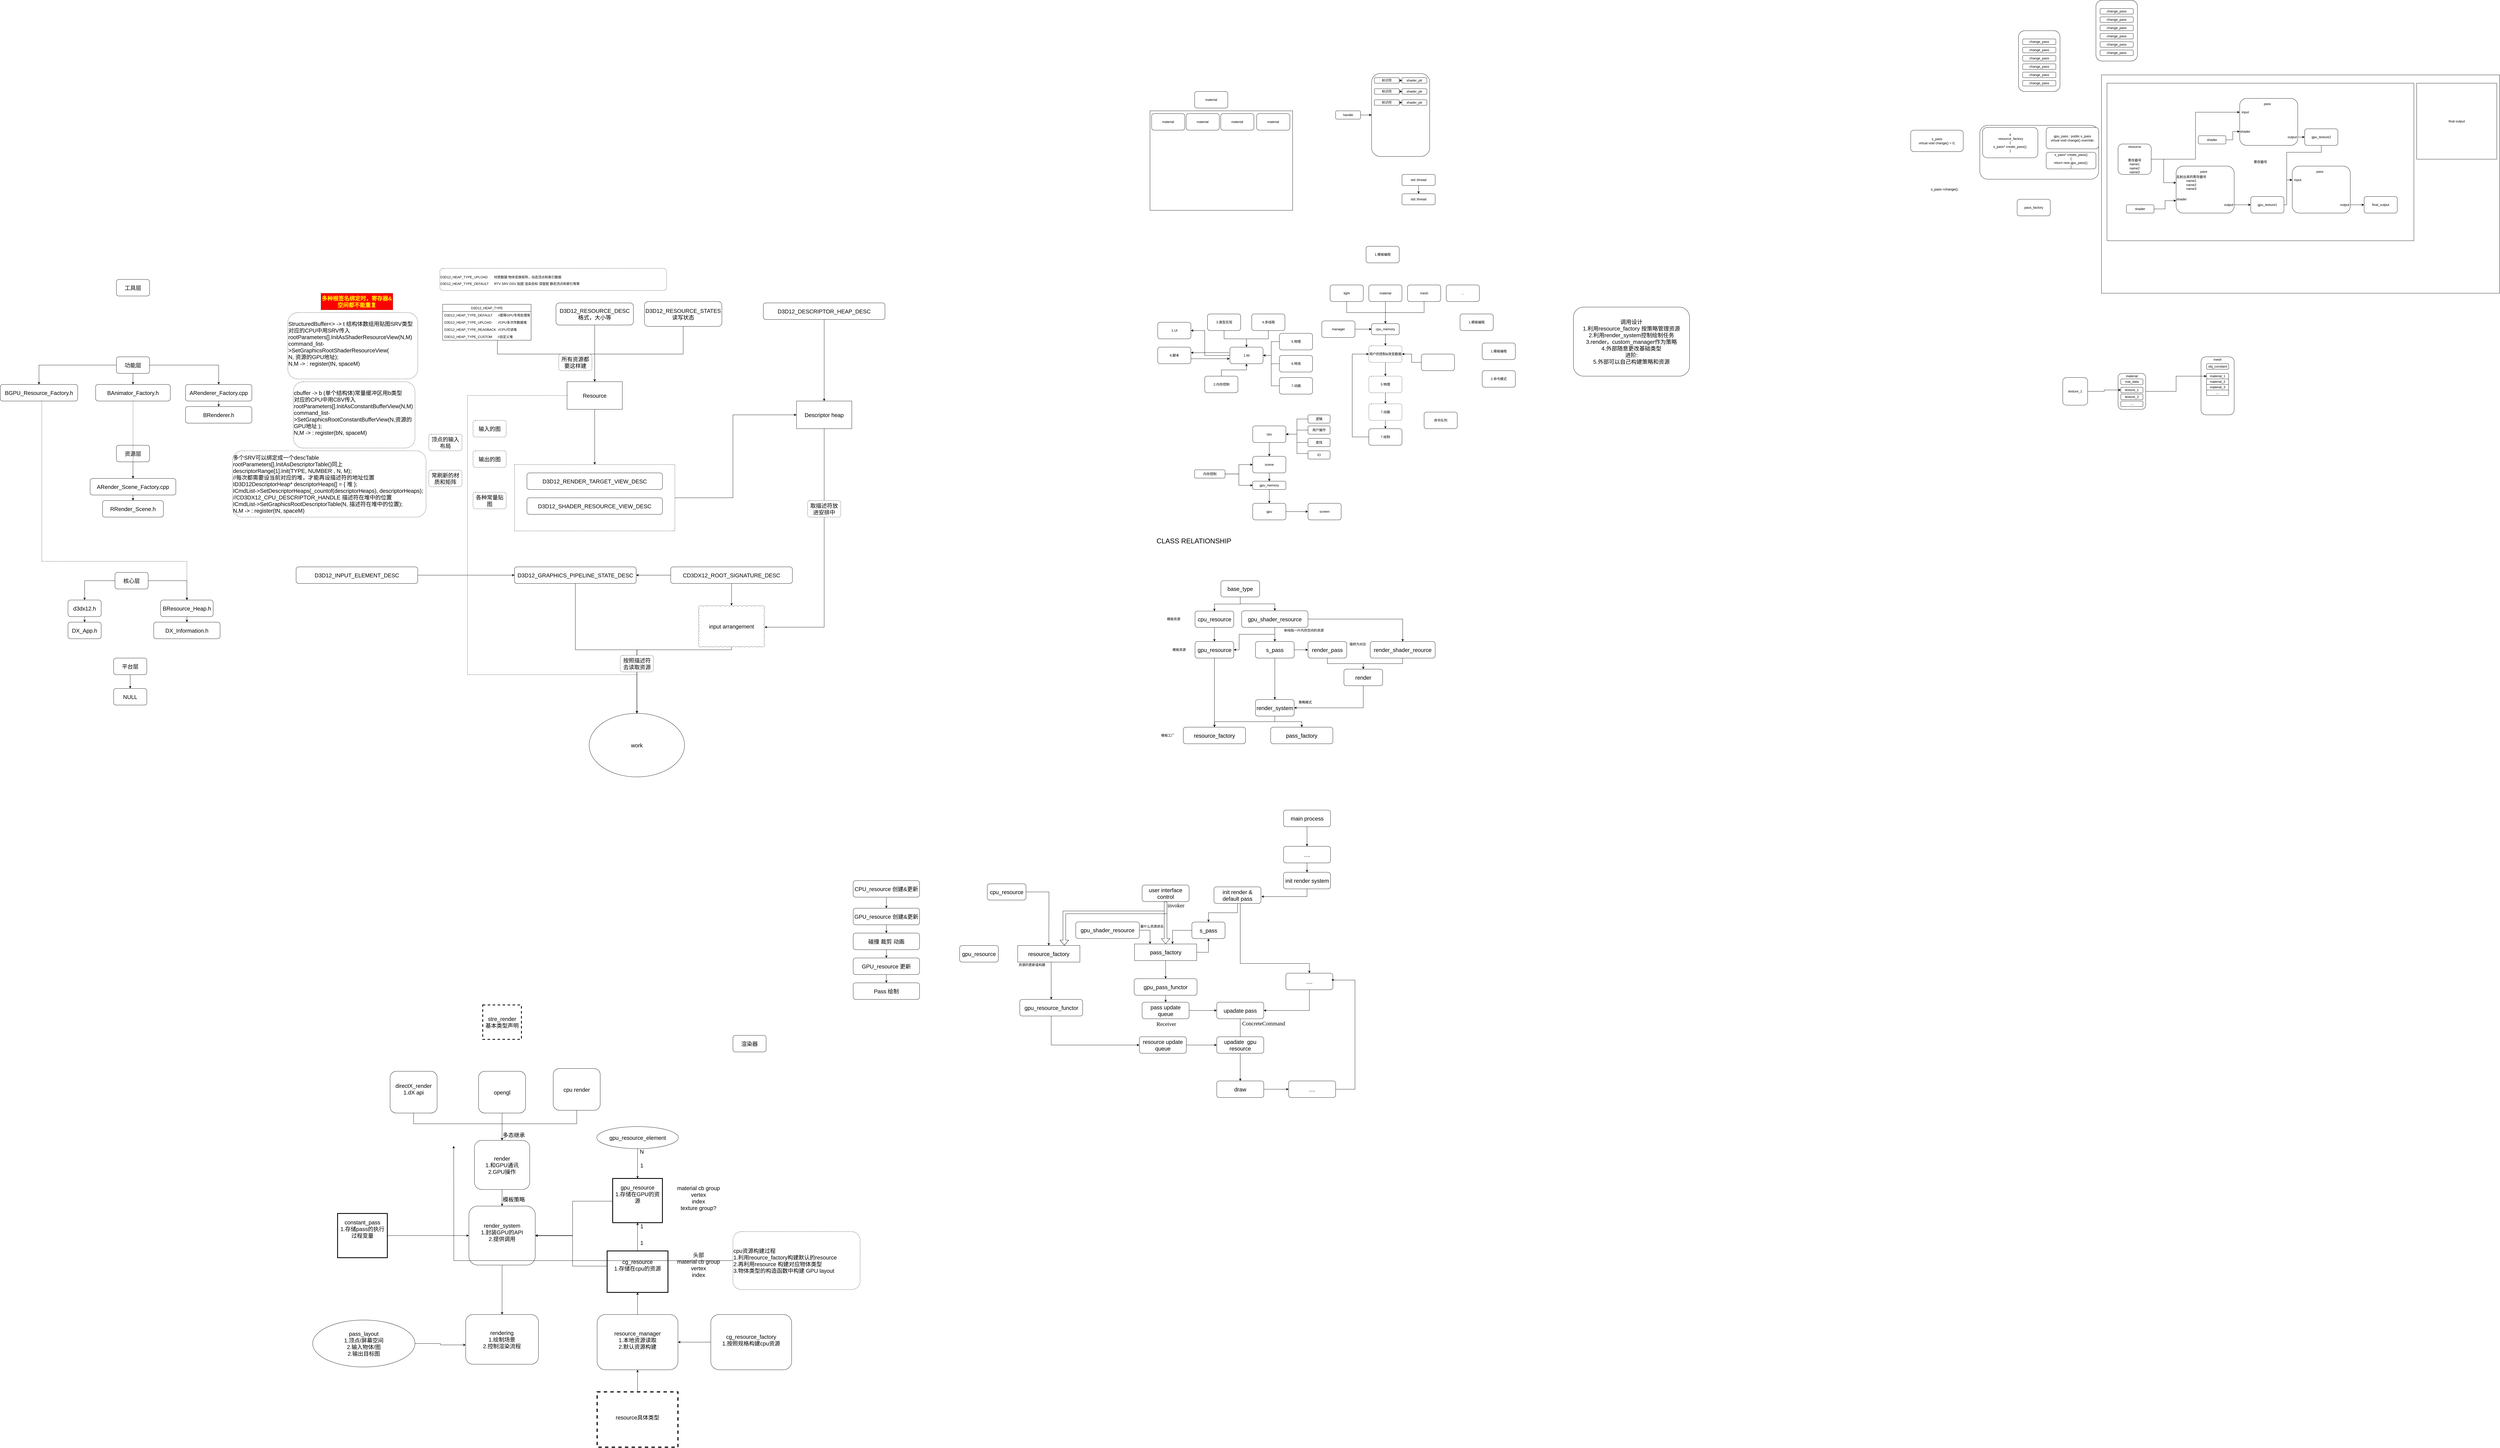 <mxfile version="13.0.3" type="device"><diagram id="6JqnwliyWw9I_xhXVjit" name="Page-1"><mxGraphModel dx="1599" dy="1656" grid="1" gridSize="10" guides="1" tooltips="1" connect="1" arrows="1" fold="1" page="1" pageScale="1" pageWidth="850" pageHeight="1100" math="0" shadow="0"><root><mxCell id="0"/><mxCell id="1" parent="0"/><mxCell id="PcwrIiq7wqTGU6gnJugI-1" value="" style="rounded=1;whiteSpace=wrap;html=1;" vertex="1" parent="1"><mxGeometry x="7890" y="340" width="120" height="210" as="geometry"/></mxCell><mxCell id="PcwrIiq7wqTGU6gnJugI-11" style="edgeStyle=orthogonalEdgeStyle;rounded=0;orthogonalLoop=1;jettySize=auto;html=1;" edge="1" parent="1" source="PcwrIiq7wqTGU6gnJugI-9" target="PcwrIiq7wqTGU6gnJugI-4"><mxGeometry relative="1" as="geometry"/></mxCell><mxCell id="PcwrIiq7wqTGU6gnJugI-9" value="" style="rounded=1;whiteSpace=wrap;html=1;" vertex="1" parent="1"><mxGeometry x="7590" y="400" width="100" height="130" as="geometry"/></mxCell><mxCell id="Uo11o8zeLJjh7ctyYyCX-40" value="" style="rounded=1;whiteSpace=wrap;html=1;" parent="1" vertex="1"><mxGeometry x="7090" y="-497.5" width="430" height="195" as="geometry"/></mxCell><mxCell id="Uo11o8zeLJjh7ctyYyCX-31" value="" style="rounded=0;whiteSpace=wrap;html=1;" parent="1" vertex="1"><mxGeometry x="7530" y="-680" width="1440" height="790" as="geometry"/></mxCell><mxCell id="Uo11o8zeLJjh7ctyYyCX-32" value="&#10;&#10;&lt;!--StartFragment--&gt;&lt;span style=&quot;font-family: Helvetica; font-size: 12px; font-style: normal; font-variant-ligatures: normal; font-variant-caps: normal; font-weight: 400; letter-spacing: normal; orphans: 2; text-align: center; text-indent: 0px; text-transform: none; widows: 2; word-spacing: 0px; -webkit-text-stroke-width: 0px; background-color: rgb(248, 249, 250); text-decoration-style: initial; text-decoration-color: initial; float: none; display: inline !important;&quot;&gt;寄存器号&lt;/span&gt;&lt;!--EndFragment--&gt;&#10;&#10;" style="rounded=0;whiteSpace=wrap;html=1;" parent="1" vertex="1"><mxGeometry x="7550" y="-650" width="1110" height="570" as="geometry"/></mxCell><mxCell id="ec1mZvKjK-J9MOZkP-hd-98" value="" style="rounded=1;whiteSpace=wrap;html=1;" parent="1" vertex="1"><mxGeometry x="4890" y="-685" width="210" height="300" as="geometry"/></mxCell><mxCell id="ec1mZvKjK-J9MOZkP-hd-80" value="" style="rounded=0;whiteSpace=wrap;html=1;" parent="1" vertex="1"><mxGeometry x="4088.63" y="-550" width="515.75" height="360" as="geometry"/></mxCell><mxCell id="bqJ5oqZKjjm7lVDQa_Bh-27" style="edgeStyle=orthogonalEdgeStyle;rounded=0;orthogonalLoop=1;jettySize=auto;html=1;fontSize=20;" parent="1" source="bqJ5oqZKjjm7lVDQa_Bh-26" target="bqJ5oqZKjjm7lVDQa_Bh-24" edge="1"><mxGeometry relative="1" as="geometry"><Array as="points"><mxPoint x="2580" y="850"/><mxPoint x="2580" y="550"/></Array></mxGeometry></mxCell><mxCell id="bqJ5oqZKjjm7lVDQa_Bh-26" value="" style="verticalLabelPosition=bottom;verticalAlign=top;html=1;shape=mxgraph.basic.rect;fillColor2=none;strokeWidth=1;size=20;indent=5;fontSize=20;dashed=1;" parent="1" vertex="1"><mxGeometry x="1790" y="730" width="580" height="240" as="geometry"/></mxCell><mxCell id="32Vo-1ChROCYY1-v5yn5-1" value="&lt;p class=&quot;MsoNormal&quot;&gt;&lt;span style=&quot;mso-spacerun:'yes';font-family:宋体;mso-ascii-font-family:Calibri;&lt;br/&gt;mso-hansi-font-family:Calibri;mso-bidi-font-family:'Times New Roman';&quot;&gt;&lt;font style=&quot;font-size: 20px;&quot;&gt;工具层&lt;/font&gt;&lt;/span&gt;&lt;/p&gt;" style="rounded=1;whiteSpace=wrap;html=1;" parent="1" vertex="1"><mxGeometry x="350" y="60" width="120" height="60" as="geometry"/></mxCell><mxCell id="32Vo-1ChROCYY1-v5yn5-36" value="" style="edgeStyle=orthogonalEdgeStyle;rounded=0;orthogonalLoop=1;jettySize=auto;html=1;fontSize=20;" parent="1" source="32Vo-1ChROCYY1-v5yn5-3" target="32Vo-1ChROCYY1-v5yn5-35" edge="1"><mxGeometry relative="1" as="geometry"/></mxCell><mxCell id="32Vo-1ChROCYY1-v5yn5-37" style="edgeStyle=orthogonalEdgeStyle;rounded=0;orthogonalLoop=1;jettySize=auto;html=1;fontSize=20;" parent="1" source="32Vo-1ChROCYY1-v5yn5-3" target="32Vo-1ChROCYY1-v5yn5-33" edge="1"><mxGeometry relative="1" as="geometry"/></mxCell><mxCell id="32Vo-1ChROCYY1-v5yn5-39" value="" style="edgeStyle=orthogonalEdgeStyle;rounded=0;orthogonalLoop=1;jettySize=auto;html=1;fontSize=20;" parent="1" source="32Vo-1ChROCYY1-v5yn5-3" target="32Vo-1ChROCYY1-v5yn5-38" edge="1"><mxGeometry relative="1" as="geometry"/></mxCell><mxCell id="32Vo-1ChROCYY1-v5yn5-3" value="&lt;p class=&quot;MsoNormal&quot;&gt;&lt;span style=&quot;font-size: 20px;&quot;&gt;功能层&lt;/span&gt;&lt;br&gt;&lt;/p&gt;" style="rounded=1;whiteSpace=wrap;html=1;" parent="1" vertex="1"><mxGeometry x="350" y="340" width="120" height="60" as="geometry"/></mxCell><mxCell id="32Vo-1ChROCYY1-v5yn5-24" value="" style="edgeStyle=orthogonalEdgeStyle;rounded=0;orthogonalLoop=1;jettySize=auto;html=1;fontSize=20;" parent="1" source="32Vo-1ChROCYY1-v5yn5-5" target="32Vo-1ChROCYY1-v5yn5-23" edge="1"><mxGeometry relative="1" as="geometry"/></mxCell><mxCell id="32Vo-1ChROCYY1-v5yn5-41" value="" style="edgeStyle=orthogonalEdgeStyle;rounded=0;orthogonalLoop=1;jettySize=auto;html=1;fontSize=20;" parent="1" source="32Vo-1ChROCYY1-v5yn5-5" target="32Vo-1ChROCYY1-v5yn5-40" edge="1"><mxGeometry relative="1" as="geometry"/></mxCell><mxCell id="32Vo-1ChROCYY1-v5yn5-5" value="&lt;p class=&quot;MsoNormal&quot;&gt;&lt;span style=&quot;font-size: 20px;&quot;&gt;资源层&lt;/span&gt;&lt;br&gt;&lt;/p&gt;" style="rounded=1;whiteSpace=wrap;html=1;" parent="1" vertex="1"><mxGeometry x="350" y="660" width="120" height="60" as="geometry"/></mxCell><mxCell id="32Vo-1ChROCYY1-v5yn5-14" value="" style="edgeStyle=orthogonalEdgeStyle;rounded=0;orthogonalLoop=1;jettySize=auto;html=1;fontSize=20;" parent="1" source="32Vo-1ChROCYY1-v5yn5-7" target="32Vo-1ChROCYY1-v5yn5-13" edge="1"><mxGeometry relative="1" as="geometry"/></mxCell><mxCell id="32Vo-1ChROCYY1-v5yn5-16" value="" style="edgeStyle=orthogonalEdgeStyle;rounded=0;orthogonalLoop=1;jettySize=auto;html=1;fontSize=20;" parent="1" source="32Vo-1ChROCYY1-v5yn5-7" target="32Vo-1ChROCYY1-v5yn5-15" edge="1"><mxGeometry relative="1" as="geometry"/></mxCell><mxCell id="32Vo-1ChROCYY1-v5yn5-18" value="" style="edgeStyle=orthogonalEdgeStyle;rounded=0;orthogonalLoop=1;jettySize=auto;html=1;fontSize=20;" parent="1" source="32Vo-1ChROCYY1-v5yn5-7" target="32Vo-1ChROCYY1-v5yn5-17" edge="1"><mxGeometry relative="1" as="geometry"/></mxCell><mxCell id="32Vo-1ChROCYY1-v5yn5-31" style="edgeStyle=orthogonalEdgeStyle;rounded=0;orthogonalLoop=1;jettySize=auto;html=1;fontSize=20;" parent="1" source="32Vo-1ChROCYY1-v5yn5-7" target="32Vo-1ChROCYY1-v5yn5-30" edge="1"><mxGeometry relative="1" as="geometry"/></mxCell><mxCell id="bqJ5oqZKjjm7lVDQa_Bh-20" style="edgeStyle=orthogonalEdgeStyle;rounded=0;orthogonalLoop=1;jettySize=auto;html=1;fontSize=20;" parent="1" source="bqJ5oqZKjjm7lVDQa_Bh-15" target="bqJ5oqZKjjm7lVDQa_Bh-12" edge="1"><mxGeometry relative="1" as="geometry"><Array as="points"><mxPoint x="1728" y="330"/><mxPoint x="2080" y="330"/></Array></mxGeometry></mxCell><mxCell id="32Vo-1ChROCYY1-v5yn5-7" value="&lt;p class=&quot;MsoNormal&quot;&gt;&lt;span style=&quot;font-size: 20px;&quot;&gt;核心层&lt;/span&gt;&lt;br&gt;&lt;/p&gt;" style="rounded=1;whiteSpace=wrap;html=1;" parent="1" vertex="1"><mxGeometry x="345" y="1120" width="120" height="60" as="geometry"/></mxCell><mxCell id="32Vo-1ChROCYY1-v5yn5-12" value="" style="edgeStyle=orthogonalEdgeStyle;rounded=0;orthogonalLoop=1;jettySize=auto;html=1;fontSize=20;" parent="1" source="32Vo-1ChROCYY1-v5yn5-9" target="32Vo-1ChROCYY1-v5yn5-11" edge="1"><mxGeometry relative="1" as="geometry"/></mxCell><mxCell id="32Vo-1ChROCYY1-v5yn5-9" value="&lt;p class=&quot;MsoNormal&quot;&gt;&lt;span style=&quot;font-size: 20px;&quot;&gt;平台层&lt;/span&gt;&lt;br&gt;&lt;/p&gt;" style="rounded=1;whiteSpace=wrap;html=1;" parent="1" vertex="1"><mxGeometry x="340" y="1430" width="120" height="60" as="geometry"/></mxCell><mxCell id="32Vo-1ChROCYY1-v5yn5-11" value="&lt;font style=&quot;font-size: 20px;&quot;&gt;NULL&lt;/font&gt;" style="whiteSpace=wrap;html=1;rounded=1;" parent="1" vertex="1"><mxGeometry x="340" y="1540" width="120" height="60" as="geometry"/></mxCell><mxCell id="32Vo-1ChROCYY1-v5yn5-13" value="&lt;p class=&quot;MsoNormal&quot;&gt;&lt;span style=&quot;font-size: 20px;&quot;&gt;d3dx12.h&lt;/span&gt;&lt;br&gt;&lt;/p&gt;" style="rounded=1;whiteSpace=wrap;html=1;" parent="1" vertex="1"><mxGeometry x="175" y="1220" width="120" height="60" as="geometry"/></mxCell><mxCell id="32Vo-1ChROCYY1-v5yn5-15" value="&lt;p class=&quot;MsoNormal&quot;&gt;&lt;span style=&quot;font-size: 20px;&quot;&gt;DX_App.h&lt;/span&gt;&lt;br&gt;&lt;/p&gt;" style="rounded=1;whiteSpace=wrap;html=1;" parent="1" vertex="1"><mxGeometry x="175" y="1300" width="120" height="60" as="geometry"/></mxCell><mxCell id="32Vo-1ChROCYY1-v5yn5-17" value="&lt;p class=&quot;MsoNormal&quot;&gt;&lt;span style=&quot;font-size: 20px;&quot;&gt;DX_Information.h&lt;/span&gt;&lt;br&gt;&lt;/p&gt;" style="rounded=1;whiteSpace=wrap;html=1;" parent="1" vertex="1"><mxGeometry x="485" y="1300" width="240" height="60" as="geometry"/></mxCell><mxCell id="32Vo-1ChROCYY1-v5yn5-23" value="&lt;p class=&quot;MsoNormal&quot;&gt;&lt;span style=&quot;font-size: 20px;&quot;&gt;RRender_Scene.h&lt;/span&gt;&lt;br&gt;&lt;/p&gt;" style="rounded=1;whiteSpace=wrap;html=1;" parent="1" vertex="1"><mxGeometry x="300" y="860" width="220" height="60" as="geometry"/></mxCell><mxCell id="32Vo-1ChROCYY1-v5yn5-30" value="&lt;p class=&quot;MsoNormal&quot;&gt;&lt;span style=&quot;font-size: 20px;&quot;&gt;BResource_Heap.h&lt;/span&gt;&lt;br&gt;&lt;/p&gt;" style="rounded=1;whiteSpace=wrap;html=1;" parent="1" vertex="1"><mxGeometry x="510" y="1220" width="190" height="60" as="geometry"/></mxCell><mxCell id="32Vo-1ChROCYY1-v5yn5-46" style="edgeStyle=orthogonalEdgeStyle;rounded=0;orthogonalLoop=1;jettySize=auto;html=1;fontSize=20;dashed=1;" parent="1" source="32Vo-1ChROCYY1-v5yn5-33" target="32Vo-1ChROCYY1-v5yn5-30" edge="1"><mxGeometry relative="1" as="geometry"><Array as="points"><mxPoint x="80" y="1080"/><mxPoint x="605" y="1080"/></Array></mxGeometry></mxCell><mxCell id="32Vo-1ChROCYY1-v5yn5-33" value="&lt;p class=&quot;MsoNormal&quot;&gt;&lt;span style=&quot;font-size: 20px;&quot;&gt;BGPU_Resource_Factory.h&lt;/span&gt;&lt;br&gt;&lt;/p&gt;" style="rounded=1;whiteSpace=wrap;html=1;" parent="1" vertex="1"><mxGeometry x="-70" y="440" width="280" height="60" as="geometry"/></mxCell><mxCell id="32Vo-1ChROCYY1-v5yn5-47" style="edgeStyle=orthogonalEdgeStyle;rounded=0;orthogonalLoop=1;jettySize=auto;html=1;dashed=1;fontSize=20;" parent="1" source="32Vo-1ChROCYY1-v5yn5-35" target="32Vo-1ChROCYY1-v5yn5-40" edge="1"><mxGeometry relative="1" as="geometry"/></mxCell><mxCell id="32Vo-1ChROCYY1-v5yn5-35" value="&lt;p class=&quot;MsoNormal&quot;&gt;&lt;span style=&quot;font-size: 20px;&quot;&gt;BAnimator_Factory.h&lt;/span&gt;&lt;br&gt;&lt;/p&gt;" style="rounded=1;whiteSpace=wrap;html=1;" parent="1" vertex="1"><mxGeometry x="275" y="440" width="270" height="60" as="geometry"/></mxCell><mxCell id="32Vo-1ChROCYY1-v5yn5-45" value="" style="edgeStyle=orthogonalEdgeStyle;rounded=0;orthogonalLoop=1;jettySize=auto;html=1;fontSize=20;" parent="1" source="32Vo-1ChROCYY1-v5yn5-38" target="32Vo-1ChROCYY1-v5yn5-44" edge="1"><mxGeometry relative="1" as="geometry"/></mxCell><mxCell id="32Vo-1ChROCYY1-v5yn5-38" value="&lt;p class=&quot;MsoNormal&quot;&gt;&lt;span style=&quot;font-size: 20px;&quot;&gt;ARenderer_Factory.cpp&lt;/span&gt;&lt;br&gt;&lt;/p&gt;" style="rounded=1;whiteSpace=wrap;html=1;" parent="1" vertex="1"><mxGeometry x="600" y="440" width="240" height="60" as="geometry"/></mxCell><mxCell id="32Vo-1ChROCYY1-v5yn5-40" value="&lt;p class=&quot;MsoNormal&quot;&gt;&lt;span style=&quot;font-size: 20px;&quot;&gt;ARender_Scene_Factory.cpp&lt;/span&gt;&lt;br&gt;&lt;/p&gt;" style="rounded=1;whiteSpace=wrap;html=1;" parent="1" vertex="1"><mxGeometry x="255" y="780" width="310" height="60" as="geometry"/></mxCell><mxCell id="32Vo-1ChROCYY1-v5yn5-44" value="&lt;p class=&quot;MsoNormal&quot;&gt;&lt;span style=&quot;font-size: 20px;&quot;&gt;BRenderer.h&lt;/span&gt;&lt;br&gt;&lt;/p&gt;" style="rounded=1;whiteSpace=wrap;html=1;" parent="1" vertex="1"><mxGeometry x="600" y="520" width="240" height="60" as="geometry"/></mxCell><mxCell id="bqJ5oqZKjjm7lVDQa_Bh-22" style="edgeStyle=orthogonalEdgeStyle;rounded=0;orthogonalLoop=1;jettySize=auto;html=1;fontSize=20;" parent="1" source="bqJ5oqZKjjm7lVDQa_Bh-1" target="bqJ5oqZKjjm7lVDQa_Bh-12" edge="1"><mxGeometry relative="1" as="geometry"/></mxCell><mxCell id="bqJ5oqZKjjm7lVDQa_Bh-1" value="&lt;font style=&quot;font-size: 20px&quot;&gt;D3D12_RESOURCE_DESC&lt;br&gt;格式，大小等&lt;br&gt;&lt;/font&gt;" style="rounded=1;whiteSpace=wrap;html=1;" parent="1" vertex="1"><mxGeometry x="1940" y="145" width="280" height="80" as="geometry"/></mxCell><mxCell id="bqJ5oqZKjjm7lVDQa_Bh-21" style="edgeStyle=orthogonalEdgeStyle;rounded=0;orthogonalLoop=1;jettySize=auto;html=1;fontSize=20;" parent="1" source="bqJ5oqZKjjm7lVDQa_Bh-2" target="bqJ5oqZKjjm7lVDQa_Bh-12" edge="1"><mxGeometry relative="1" as="geometry"><Array as="points"><mxPoint x="2400" y="330"/><mxPoint x="2080" y="330"/></Array></mxGeometry></mxCell><mxCell id="bqJ5oqZKjjm7lVDQa_Bh-2" value="&lt;font style=&quot;font-size: 20px&quot;&gt;D3D12_RESOURCE_STATES&lt;br&gt;读写状态&lt;br&gt;&lt;/font&gt;" style="rounded=1;whiteSpace=wrap;html=1;" parent="1" vertex="1"><mxGeometry x="2260" y="140" width="280" height="90" as="geometry"/></mxCell><mxCell id="bqJ5oqZKjjm7lVDQa_Bh-4" value="&lt;font style=&quot;font-size: 20px&quot;&gt;D3D12_RENDER_TARGET_VIEW_DESC&lt;/font&gt;" style="rounded=1;whiteSpace=wrap;html=1;" parent="1" vertex="1"><mxGeometry x="1835" y="760" width="490" height="60" as="geometry"/></mxCell><mxCell id="bqJ5oqZKjjm7lVDQa_Bh-5" value="&lt;font style=&quot;font-size: 20px&quot;&gt;D3D12_SHADER_RESOURCE_VIEW_DESC&lt;/font&gt;" style="rounded=1;whiteSpace=wrap;html=1;" parent="1" vertex="1"><mxGeometry x="1835" y="850" width="490" height="60" as="geometry"/></mxCell><mxCell id="bqJ5oqZKjjm7lVDQa_Bh-25" style="edgeStyle=orthogonalEdgeStyle;rounded=0;orthogonalLoop=1;jettySize=auto;html=1;fontSize=20;" parent="1" source="bqJ5oqZKjjm7lVDQa_Bh-7" target="bqJ5oqZKjjm7lVDQa_Bh-24" edge="1"><mxGeometry relative="1" as="geometry"/></mxCell><mxCell id="bqJ5oqZKjjm7lVDQa_Bh-7" value="&lt;font style=&quot;font-size: 20px&quot;&gt;D3D12_DESCRIPTOR_HEAP_DESC&lt;/font&gt;" style="rounded=1;whiteSpace=wrap;html=1;" parent="1" vertex="1"><mxGeometry x="2690" y="145" width="440" height="60" as="geometry"/></mxCell><mxCell id="bqJ5oqZKjjm7lVDQa_Bh-11" style="edgeStyle=orthogonalEdgeStyle;rounded=0;orthogonalLoop=1;jettySize=auto;html=1;" parent="1" source="bqJ5oqZKjjm7lVDQa_Bh-9" target="bqJ5oqZKjjm7lVDQa_Bh-10" edge="1"><mxGeometry relative="1" as="geometry"/></mxCell><mxCell id="bqJ5oqZKjjm7lVDQa_Bh-30" style="edgeStyle=orthogonalEdgeStyle;rounded=0;orthogonalLoop=1;jettySize=auto;html=1;fontSize=20;" parent="1" source="bqJ5oqZKjjm7lVDQa_Bh-9" target="bqJ5oqZKjjm7lVDQa_Bh-29" edge="1"><mxGeometry relative="1" as="geometry"/></mxCell><mxCell id="bqJ5oqZKjjm7lVDQa_Bh-9" value="&lt;font style=&quot;font-size: 20px&quot;&gt;CD3DX12_ROOT_SIGNATURE_DESC&lt;/font&gt;" style="rounded=1;whiteSpace=wrap;html=1;" parent="1" vertex="1"><mxGeometry x="2355" y="1100" width="440" height="60" as="geometry"/></mxCell><mxCell id="bqJ5oqZKjjm7lVDQa_Bh-46" style="edgeStyle=orthogonalEdgeStyle;rounded=0;orthogonalLoop=1;jettySize=auto;html=1;entryX=0.5;entryY=0;entryDx=0;entryDy=0;fontSize=20;" parent="1" source="bqJ5oqZKjjm7lVDQa_Bh-10" target="bqJ5oqZKjjm7lVDQa_Bh-37" edge="1"><mxGeometry relative="1" as="geometry"><Array as="points"><mxPoint x="2010" y="1400"/><mxPoint x="2233" y="1400"/></Array></mxGeometry></mxCell><mxCell id="bqJ5oqZKjjm7lVDQa_Bh-10" value="&lt;font style=&quot;font-size: 20px&quot;&gt;D3D12_GRAPHICS_PIPELINE_STATE_DESC&lt;/font&gt;" style="rounded=1;whiteSpace=wrap;html=1;" parent="1" vertex="1"><mxGeometry x="1790" y="1100" width="440" height="60" as="geometry"/></mxCell><mxCell id="bqJ5oqZKjjm7lVDQa_Bh-34" style="edgeStyle=orthogonalEdgeStyle;rounded=0;orthogonalLoop=1;jettySize=auto;html=1;fontSize=20;" parent="1" source="bqJ5oqZKjjm7lVDQa_Bh-12" target="bqJ5oqZKjjm7lVDQa_Bh-26" edge="1"><mxGeometry relative="1" as="geometry"/></mxCell><mxCell id="bqJ5oqZKjjm7lVDQa_Bh-36" style="edgeStyle=orthogonalEdgeStyle;rounded=0;orthogonalLoop=1;jettySize=auto;html=1;fontSize=20;dashed=1;entryX=0.5;entryY=0;entryDx=0;entryDy=0;" parent="1" source="bqJ5oqZKjjm7lVDQa_Bh-12" target="bqJ5oqZKjjm7lVDQa_Bh-37" edge="1"><mxGeometry relative="1" as="geometry"><mxPoint x="1670" y="1260" as="targetPoint"/><Array as="points"><mxPoint x="1620" y="480"/><mxPoint x="1620" y="1490"/><mxPoint x="2233" y="1490"/></Array></mxGeometry></mxCell><mxCell id="bqJ5oqZKjjm7lVDQa_Bh-12" value="&lt;font style=&quot;font-size: 20px&quot;&gt;Resource&lt;br&gt;&lt;/font&gt;" style="rounded=0;whiteSpace=wrap;html=1;" parent="1" vertex="1"><mxGeometry x="1980" y="430" width="200" height="100" as="geometry"/></mxCell><mxCell id="bqJ5oqZKjjm7lVDQa_Bh-31" style="edgeStyle=orthogonalEdgeStyle;rounded=0;orthogonalLoop=1;jettySize=auto;html=1;entryX=0.998;entryY=0.522;entryDx=0;entryDy=0;entryPerimeter=0;fontSize=20;" parent="1" source="bqJ5oqZKjjm7lVDQa_Bh-24" target="bqJ5oqZKjjm7lVDQa_Bh-29" edge="1"><mxGeometry relative="1" as="geometry"><Array as="points"><mxPoint x="2910" y="1318"/></Array></mxGeometry></mxCell><mxCell id="bqJ5oqZKjjm7lVDQa_Bh-24" value="&lt;span style=&quot;font-size: 20px&quot;&gt;Descriptor heap&lt;/span&gt;" style="rounded=0;whiteSpace=wrap;html=1;" parent="1" vertex="1"><mxGeometry x="2810" y="500" width="200" height="100" as="geometry"/></mxCell><mxCell id="bqJ5oqZKjjm7lVDQa_Bh-39" style="edgeStyle=orthogonalEdgeStyle;rounded=0;orthogonalLoop=1;jettySize=auto;html=1;fontSize=20;" parent="1" source="bqJ5oqZKjjm7lVDQa_Bh-29" target="bqJ5oqZKjjm7lVDQa_Bh-37" edge="1"><mxGeometry relative="1" as="geometry"><Array as="points"><mxPoint x="2575" y="1400"/><mxPoint x="2233" y="1400"/></Array></mxGeometry></mxCell><mxCell id="bqJ5oqZKjjm7lVDQa_Bh-29" value="input arrangement" style="whiteSpace=wrap;html=1;shape=mxgraph.basic.cloud_rect;dashed=1;fontSize=20;" parent="1" vertex="1"><mxGeometry x="2455" y="1240" width="240" height="150" as="geometry"/></mxCell><mxCell id="bqJ5oqZKjjm7lVDQa_Bh-33" value="取描述符放进安排中" style="rounded=1;whiteSpace=wrap;html=1;dashed=1;fontSize=20;" parent="1" vertex="1"><mxGeometry x="2850" y="860" width="120" height="60" as="geometry"/></mxCell><mxCell id="bqJ5oqZKjjm7lVDQa_Bh-37" value="work" style="ellipse;whiteSpace=wrap;html=1;fontSize=20;" parent="1" vertex="1"><mxGeometry x="2060" y="1630" width="345" height="230" as="geometry"/></mxCell><mxCell id="bqJ5oqZKjjm7lVDQa_Bh-40" value="按照描述符去读取资源" style="rounded=1;whiteSpace=wrap;html=1;fontSize=20;dashed=1;" parent="1" vertex="1"><mxGeometry x="2172.5" y="1420" width="120" height="60" as="geometry"/></mxCell><mxCell id="bqJ5oqZKjjm7lVDQa_Bh-15" value="D3D12_HEAP_TYPE" style="swimlane;fontStyle=0;childLayout=stackLayout;horizontal=1;startSize=26;fillColor=none;horizontalStack=0;resizeParent=1;resizeParentMax=0;resizeLast=0;collapsible=1;marginBottom=0;" parent="1" vertex="1"><mxGeometry x="1530" y="150" width="320" height="130" as="geometry"/></mxCell><mxCell id="bqJ5oqZKjjm7lVDQa_Bh-16" value="D3D12_HEAP_TYPE_DEFAULT      //图等GPU专用处理堆" style="text;strokeColor=none;fillColor=none;align=left;verticalAlign=top;spacingLeft=4;spacingRight=4;overflow=hidden;rotatable=0;points=[[0,0.5],[1,0.5]];portConstraint=eastwest;" parent="bqJ5oqZKjjm7lVDQa_Bh-15" vertex="1"><mxGeometry y="26" width="320" height="26" as="geometry"/></mxCell><mxCell id="bqJ5oqZKjjm7lVDQa_Bh-17" value="D3D12_HEAP_TYPE_UPLOAD       //CPU多次传数据堆" style="text;strokeColor=none;fillColor=none;align=left;verticalAlign=top;spacingLeft=4;spacingRight=4;overflow=hidden;rotatable=0;points=[[0,0.5],[1,0.5]];portConstraint=eastwest;" parent="bqJ5oqZKjjm7lVDQa_Bh-15" vertex="1"><mxGeometry y="52" width="320" height="26" as="geometry"/></mxCell><mxCell id="bqJ5oqZKjjm7lVDQa_Bh-18" value="D3D12_HEAP_TYPE_READBACK  //CPU可读堆" style="text;strokeColor=none;fillColor=none;align=left;verticalAlign=top;spacingLeft=4;spacingRight=4;overflow=hidden;rotatable=0;points=[[0,0.5],[1,0.5]];portConstraint=eastwest;" parent="bqJ5oqZKjjm7lVDQa_Bh-15" vertex="1"><mxGeometry y="78" width="320" height="26" as="geometry"/></mxCell><mxCell id="bqJ5oqZKjjm7lVDQa_Bh-19" value="D3D12_HEAP_TYPE_CUSTOM      //自定义堆" style="text;strokeColor=none;fillColor=none;align=left;verticalAlign=top;spacingLeft=4;spacingRight=4;overflow=hidden;rotatable=0;points=[[0,0.5],[1,0.5]];portConstraint=eastwest;" parent="bqJ5oqZKjjm7lVDQa_Bh-15" vertex="1"><mxGeometry y="104" width="320" height="26" as="geometry"/></mxCell><mxCell id="bqJ5oqZKjjm7lVDQa_Bh-41" value="&lt;span style=&quot;font-size: 12px&quot;&gt;D3D12_HEAP_TYPE_UPLOAD&amp;nbsp; &amp;nbsp; &amp;nbsp; &amp;nbsp;材质数据 物体变换矩阵，动态顶点和索引数据&lt;br&gt;&lt;/span&gt;&lt;span style=&quot;font-size: 12px&quot;&gt;D3D12_HEAP_TYPE_DEFAULT&amp;nbsp; &amp;nbsp; &amp;nbsp; RTV SRV DSV 贴图 渲染目标 深度图 静态顶点和索引等等&lt;/span&gt;&lt;span style=&quot;font-size: 12px&quot;&gt;&lt;br&gt;&lt;/span&gt;" style="rounded=1;whiteSpace=wrap;html=1;dashed=1;fontSize=20;align=left;" parent="1" vertex="1"><mxGeometry x="1520" y="20" width="820" height="80" as="geometry"/></mxCell><mxCell id="bqJ5oqZKjjm7lVDQa_Bh-45" style="edgeStyle=orthogonalEdgeStyle;rounded=0;orthogonalLoop=1;jettySize=auto;html=1;fontSize=20;" parent="1" source="bqJ5oqZKjjm7lVDQa_Bh-43" target="bqJ5oqZKjjm7lVDQa_Bh-10" edge="1"><mxGeometry relative="1" as="geometry"/></mxCell><mxCell id="bqJ5oqZKjjm7lVDQa_Bh-43" value="&lt;span style=&quot;font-size: 20px ; text-align: left&quot;&gt;D3D12_INPUT_ELEMENT_DESC&lt;/span&gt;" style="rounded=1;whiteSpace=wrap;html=1;" parent="1" vertex="1"><mxGeometry x="1000" y="1100" width="440" height="60" as="geometry"/></mxCell><mxCell id="bqJ5oqZKjjm7lVDQa_Bh-47" value="顶点的输入布局" style="rounded=1;whiteSpace=wrap;html=1;dashed=1;fontSize=20;" parent="1" vertex="1"><mxGeometry x="1480" y="620" width="120" height="60" as="geometry"/></mxCell><mxCell id="bqJ5oqZKjjm7lVDQa_Bh-48" value="输出的图" style="rounded=1;whiteSpace=wrap;html=1;dashed=1;fontSize=20;" parent="1" vertex="1"><mxGeometry x="1640" y="680" width="120" height="60" as="geometry"/></mxCell><mxCell id="bqJ5oqZKjjm7lVDQa_Bh-49" value="常刷新的材质和矩阵" style="rounded=1;whiteSpace=wrap;html=1;dashed=1;fontSize=20;" parent="1" vertex="1"><mxGeometry x="1480" y="750" width="120" height="60" as="geometry"/></mxCell><mxCell id="bqJ5oqZKjjm7lVDQa_Bh-50" value="各种常量贴图" style="rounded=1;whiteSpace=wrap;html=1;dashed=1;fontSize=20;" parent="1" vertex="1"><mxGeometry x="1640" y="830" width="120" height="60" as="geometry"/></mxCell><mxCell id="bqJ5oqZKjjm7lVDQa_Bh-54" value="输入的图" style="rounded=1;whiteSpace=wrap;html=1;dashed=1;fontSize=20;" parent="1" vertex="1"><mxGeometry x="1640" y="570" width="120" height="60" as="geometry"/></mxCell><mxCell id="bqJ5oqZKjjm7lVDQa_Bh-56" value="所有资源都要这样建" style="rounded=1;whiteSpace=wrap;html=1;dashed=1;fontSize=20;" parent="1" vertex="1"><mxGeometry x="1950" y="330" width="120" height="60" as="geometry"/></mxCell><mxCell id="ugb6irHMdCluiZNt-ql1-1" value="&lt;font&gt;&lt;span style=&quot;font-size: 20px&quot;&gt;StructuredBuffer&amp;lt;&amp;gt; -&amp;gt; t 结构体数组用贴图SRV类型&lt;/span&gt;&lt;br&gt;&lt;span style=&quot;font-size: 20px&quot;&gt;对应的CPU中用SRV传入&lt;/span&gt;&lt;br&gt;&lt;span style=&quot;font-size: 20px&quot;&gt;rootParameters[].InitAsShaderResourceView(N,M)&lt;br&gt;&lt;/span&gt;&lt;div&gt;&lt;span style=&quot;font-size: 20px&quot;&gt;&lt;span&gt;&#9;&#9;&#9;&#9;&lt;/span&gt;command_list-&amp;gt;SetGraphicsRootShaderResourceView(&lt;/span&gt;&lt;/div&gt;&lt;div&gt;&lt;span style=&quot;font-size: 20px&quot;&gt;&lt;span&gt;&#9;&#9;&#9;&#9;&#9;&lt;/span&gt;N, 资源的GPU地址);&lt;/span&gt;&lt;/div&gt;&lt;span style=&quot;font-size: 20px&quot;&gt;N,M -&amp;gt;&amp;nbsp;: register(tN, spaceM)&lt;/span&gt;&lt;br&gt;&lt;br&gt;&lt;/font&gt;" style="rounded=1;whiteSpace=wrap;html=1;dashed=1;align=left;" parent="1" vertex="1"><mxGeometry x="970" y="180" width="470" height="240" as="geometry"/></mxCell><mxCell id="ugb6irHMdCluiZNt-ql1-3" value="&lt;font&gt;&lt;span style=&quot;font-size: 20px&quot;&gt;cbuffer -&amp;gt; b (单个结构体)常量缓冲区用b类型&lt;/span&gt;&lt;br&gt;&lt;span style=&quot;font-size: 20px&quot;&gt;对应的CPU中用CBV传入&lt;/span&gt;&lt;br&gt;&lt;span style=&quot;font-size: 20px&quot;&gt;rootParameters[].InitAsConstantBufferView&lt;/span&gt;&lt;span style=&quot;font-size: 20px&quot;&gt;(N,M)&lt;br&gt;&lt;/span&gt;&lt;div&gt;&lt;span style=&quot;font-size: 20px&quot;&gt;command_list-&amp;gt;SetGraphicsRootConstantBufferView(N,资源的GPU地址 );&lt;/span&gt;&lt;/div&gt;&lt;span style=&quot;font-size: 20px&quot;&gt;N,M -&amp;gt;&amp;nbsp;: register(bN, spaceM)&lt;/span&gt;&lt;br&gt;&lt;br&gt;&lt;/font&gt;" style="rounded=1;whiteSpace=wrap;html=1;dashed=1;align=left;" parent="1" vertex="1"><mxGeometry x="990" y="430" width="440" height="240" as="geometry"/></mxCell><mxCell id="ugb6irHMdCluiZNt-ql1-4" value="&lt;font&gt;&lt;span style=&quot;font-size: 20px&quot;&gt;多个SRV可以绑定成一个descTable&lt;br&gt;rootParameters[].InitAsDescriptorTable()同上&lt;/span&gt;&lt;br&gt;&lt;span style=&quot;font-size: 20px&quot;&gt;descriptorRange[1].Init(TYPE, NUMBER , N, M);&lt;br&gt;&lt;/span&gt;&lt;font style=&quot;font-size: 20px&quot;&gt;//每次都需要设当前对应的堆，才能再设描述符的地址位置&lt;/font&gt;&lt;br&gt;&lt;div&gt;&lt;div&gt;&lt;span style=&quot;font-size: 20px&quot;&gt;ID3D12DescriptorHeap* descriptorHeaps[] = { 堆 };&lt;/span&gt;&lt;/div&gt;&lt;div&gt;&lt;span style=&quot;font-size: 20px&quot;&gt;ICmdList-&amp;gt;SetDescriptorHeaps(_countof(descriptorHeaps), descriptorHeaps);&lt;/span&gt;&lt;/div&gt;&lt;div&gt;&lt;span style=&quot;font-size: 20px&quot;&gt;//CD3DX12_CPU_DESCRIPTOR_HANDLE 描述符在堆中的位置&lt;/span&gt;&lt;br&gt;&lt;/div&gt;&lt;div&gt;&lt;span style=&quot;font-size: 20px&quot;&gt;ICmdList-&amp;gt;SetGraphicsRootDescriptorTable(N, 描述符在堆中的位置);&lt;/span&gt;&lt;br&gt;&lt;/div&gt;&lt;/div&gt;&lt;span style=&quot;font-size: 20px&quot;&gt;N,M -&amp;gt;&amp;nbsp;: register(tN, spaceM)&lt;/span&gt;&lt;br&gt;&lt;/font&gt;" style="rounded=1;whiteSpace=wrap;html=1;dashed=1;align=left;" parent="1" vertex="1"><mxGeometry x="770" y="680" width="700" height="240" as="geometry"/></mxCell><mxCell id="ugb6irHMdCluiZNt-ql1-6" value="&lt;font style=&quot;font-size: 20px&quot; color=&quot;#ffff00&quot;&gt;&lt;b&gt;多种根签名绑定时，寄存器&amp;amp;空间都不能重复&lt;/b&gt;&lt;/font&gt;" style="rounded=0;whiteSpace=wrap;html=1;dashed=1;fillColor=#FF0000;" parent="1" vertex="1"><mxGeometry x="1090" y="110" width="260" height="60" as="geometry"/></mxCell><mxCell id="EYibp0jeZ54_EaAnlyPJ-2" value="&lt;font style=&quot;font-size: 20px&quot;&gt;rendering&lt;br&gt;1.绘制场景&lt;br&gt;2.控制渲染流程&lt;br&gt;&lt;/font&gt;" style="whiteSpace=wrap;html=1;rounded=1;" parent="1" vertex="1"><mxGeometry x="1613.46" y="3805" width="263.08" height="180" as="geometry"/></mxCell><mxCell id="EYibp0jeZ54_EaAnlyPJ-8" value="" style="edgeStyle=orthogonalEdgeStyle;rounded=0;orthogonalLoop=1;jettySize=auto;html=1;" parent="1" source="EYibp0jeZ54_EaAnlyPJ-4" target="EYibp0jeZ54_EaAnlyPJ-7" edge="1"><mxGeometry relative="1" as="geometry"/></mxCell><mxCell id="EYibp0jeZ54_EaAnlyPJ-4" value="&lt;font style=&quot;font-size: 20px&quot;&gt;render&lt;br&gt;1.和GPU通讯&lt;br&gt;2.GPU操作&lt;br&gt;&lt;/font&gt;" style="whiteSpace=wrap;html=1;rounded=1;" parent="1" vertex="1"><mxGeometry x="1645" y="3175" width="200" height="177.78" as="geometry"/></mxCell><mxCell id="EYibp0jeZ54_EaAnlyPJ-9" style="edgeStyle=orthogonalEdgeStyle;rounded=0;orthogonalLoop=1;jettySize=auto;html=1;" parent="1" source="EYibp0jeZ54_EaAnlyPJ-7" target="EYibp0jeZ54_EaAnlyPJ-2" edge="1"><mxGeometry relative="1" as="geometry"/></mxCell><mxCell id="EYibp0jeZ54_EaAnlyPJ-7" value="&lt;font style=&quot;font-size: 20px&quot;&gt;render_system&lt;br&gt;1.封装GPU的API&lt;br&gt;2.提供调用&lt;br&gt;&lt;br&gt;&lt;/font&gt;" style="whiteSpace=wrap;html=1;rounded=1;" parent="1" vertex="1"><mxGeometry x="1625" y="3412.78" width="240" height="213.33" as="geometry"/></mxCell><mxCell id="ZezC2_WdbBGca_krV4tO-11" style="edgeStyle=orthogonalEdgeStyle;rounded=0;orthogonalLoop=1;jettySize=auto;html=1;" parent="1" source="EYibp0jeZ54_EaAnlyPJ-11" target="EYibp0jeZ54_EaAnlyPJ-4" edge="1"><mxGeometry relative="1" as="geometry"><Array as="points"><mxPoint x="1425" y="3115"/><mxPoint x="1745" y="3115"/></Array></mxGeometry></mxCell><mxCell id="EYibp0jeZ54_EaAnlyPJ-11" value="&lt;font style=&quot;font-size: 20px&quot;&gt;directX_render&lt;br&gt;1.dX api&lt;br&gt;&lt;br&gt;&lt;/font&gt;" style="whiteSpace=wrap;html=1;rounded=1;" parent="1" vertex="1"><mxGeometry x="1340" y="2925" width="170" height="151.11" as="geometry"/></mxCell><mxCell id="EYibp0jeZ54_EaAnlyPJ-14" style="edgeStyle=orthogonalEdgeStyle;rounded=0;orthogonalLoop=1;jettySize=auto;html=1;" parent="1" source="EYibp0jeZ54_EaAnlyPJ-13" target="EYibp0jeZ54_EaAnlyPJ-7" edge="1"><mxGeometry relative="1" as="geometry"/></mxCell><mxCell id="EYibp0jeZ54_EaAnlyPJ-13" value="&lt;font style=&quot;font-size: 20px&quot;&gt;constant_pass&lt;br&gt;1.存储pass的执行过程变量&lt;br&gt;&lt;br&gt;&lt;br&gt;&lt;/font&gt;" style="whiteSpace=wrap;html=1;rounded=0;strokeWidth=3;" parent="1" vertex="1"><mxGeometry x="1150" y="3439.45" width="180" height="160" as="geometry"/></mxCell><mxCell id="EYibp0jeZ54_EaAnlyPJ-16" style="edgeStyle=orthogonalEdgeStyle;rounded=0;orthogonalLoop=1;jettySize=auto;html=1;" parent="1" source="EYibp0jeZ54_EaAnlyPJ-15" target="EYibp0jeZ54_EaAnlyPJ-7" edge="1"><mxGeometry relative="1" as="geometry"><Array as="points"><mxPoint x="2000" y="3395"/><mxPoint x="2000" y="3520"/></Array></mxGeometry></mxCell><mxCell id="EYibp0jeZ54_EaAnlyPJ-15" value="&lt;font style=&quot;font-size: 20px&quot;&gt;gpu_resource&lt;br&gt;1.存储在GPU的资源&lt;br&gt;&lt;br&gt;&lt;br&gt;&lt;/font&gt;" style="whiteSpace=wrap;html=1;rounded=0;strokeWidth=3;" parent="1" vertex="1"><mxGeometry x="2145" y="3312.78" width="180" height="160" as="geometry"/></mxCell><mxCell id="ZezC2_WdbBGca_krV4tO-22" style="edgeStyle=orthogonalEdgeStyle;rounded=0;orthogonalLoop=1;jettySize=auto;html=1;entryX=0.5;entryY=1;entryDx=0;entryDy=0;" parent="1" source="EYibp0jeZ54_EaAnlyPJ-17" target="ZezC2_WdbBGca_krV4tO-1" edge="1"><mxGeometry relative="1" as="geometry"/></mxCell><mxCell id="EYibp0jeZ54_EaAnlyPJ-17" value="&lt;font&gt;&lt;span style=&quot;font-size: 20px&quot;&gt;resource_manager&lt;br&gt;1.本地资源读取&lt;/span&gt;&lt;br&gt;&lt;span style=&quot;font-size: 20px&quot;&gt;2.默认资源构建&lt;br&gt;&lt;/span&gt;&lt;br&gt;&lt;/font&gt;" style="whiteSpace=wrap;html=1;rounded=1;" parent="1" vertex="1"><mxGeometry x="2088.84" y="3805" width="292.31" height="200" as="geometry"/></mxCell><mxCell id="EYibp0jeZ54_EaAnlyPJ-19" value="&lt;font style=&quot;font-size: 20px&quot;&gt;stre_render&lt;br&gt;基本类型声明&lt;br&gt;&lt;/font&gt;" style="whiteSpace=wrap;html=1;rounded=0;strokeWidth=3;dashed=1;" parent="1" vertex="1"><mxGeometry x="1675" y="2685" width="140" height="124.44" as="geometry"/></mxCell><mxCell id="ZezC2_WdbBGca_krV4tO-16" style="edgeStyle=orthogonalEdgeStyle;rounded=0;orthogonalLoop=1;jettySize=auto;html=1;" parent="1" source="ZezC2_WdbBGca_krV4tO-1" target="EYibp0jeZ54_EaAnlyPJ-7" edge="1"><mxGeometry relative="1" as="geometry"><Array as="points"><mxPoint x="2000" y="3630"/><mxPoint x="2000" y="3519"/></Array></mxGeometry></mxCell><mxCell id="ZezC2_WdbBGca_krV4tO-20" style="edgeStyle=orthogonalEdgeStyle;rounded=0;orthogonalLoop=1;jettySize=auto;html=1;" parent="1" source="ZezC2_WdbBGca_krV4tO-1" target="EYibp0jeZ54_EaAnlyPJ-15" edge="1"><mxGeometry relative="1" as="geometry"/></mxCell><mxCell id="ZezC2_WdbBGca_krV4tO-1" value="&lt;font style=&quot;font-size: 20px&quot;&gt;cg_resource&lt;br&gt;1.存储在cpu的资源&lt;br&gt;&lt;br&gt;&lt;br&gt;&lt;/font&gt;" style="whiteSpace=wrap;html=1;rounded=0;strokeWidth=3;" parent="1" vertex="1"><mxGeometry x="2125" y="3575" width="220" height="150" as="geometry"/></mxCell><mxCell id="ZezC2_WdbBGca_krV4tO-7" style="edgeStyle=orthogonalEdgeStyle;rounded=0;orthogonalLoop=1;jettySize=auto;html=1;" parent="1" source="ZezC2_WdbBGca_krV4tO-2" target="EYibp0jeZ54_EaAnlyPJ-15" edge="1"><mxGeometry relative="1" as="geometry"/></mxCell><mxCell id="ZezC2_WdbBGca_krV4tO-2" value="&lt;font style=&quot;font-size: 20px&quot;&gt;gpu_resource_element&lt;/font&gt;" style="ellipse;whiteSpace=wrap;html=1;" parent="1" vertex="1"><mxGeometry x="2087.5" y="3125" width="295" height="80" as="geometry"/></mxCell><mxCell id="ZezC2_WdbBGca_krV4tO-8" value="&lt;font style=&quot;font-size: 20px&quot;&gt;N&lt;/font&gt;" style="text;html=1;align=center;verticalAlign=middle;resizable=0;points=[];autosize=1;" parent="1" vertex="1"><mxGeometry x="2235" y="3205" width="30" height="20" as="geometry"/></mxCell><mxCell id="ZezC2_WdbBGca_krV4tO-9" value="&lt;font style=&quot;font-size: 20px&quot;&gt;1&lt;/font&gt;" style="text;html=1;align=center;verticalAlign=middle;resizable=0;points=[];autosize=1;" parent="1" vertex="1"><mxGeometry x="2235" y="3255" width="30" height="20" as="geometry"/></mxCell><mxCell id="ZezC2_WdbBGca_krV4tO-12" style="edgeStyle=orthogonalEdgeStyle;rounded=0;orthogonalLoop=1;jettySize=auto;html=1;entryX=0;entryY=0.611;entryDx=0;entryDy=0;entryPerimeter=0;" parent="1" source="ZezC2_WdbBGca_krV4tO-10" target="EYibp0jeZ54_EaAnlyPJ-2" edge="1"><mxGeometry relative="1" as="geometry"/></mxCell><mxCell id="ZezC2_WdbBGca_krV4tO-10" value="&lt;span style=&quot;font-size: 20px&quot;&gt;pass_layout&lt;/span&gt;&lt;br style=&quot;font-size: 20px&quot;&gt;&lt;span style=&quot;font-size: 20px&quot;&gt;1.顶点/屏幕空间&lt;/span&gt;&lt;br style=&quot;font-size: 20px&quot;&gt;&lt;span style=&quot;font-size: 20px&quot;&gt;2.输入物体/图&lt;/span&gt;&lt;br style=&quot;font-size: 20px&quot;&gt;&lt;span style=&quot;font-size: 20px&quot;&gt;2.输出目标图&lt;/span&gt;&lt;br style=&quot;font-size: 20px&quot;&gt;" style="ellipse;whiteSpace=wrap;html=1;" parent="1" vertex="1"><mxGeometry x="1060" y="3825" width="370" height="170" as="geometry"/></mxCell><mxCell id="ZezC2_WdbBGca_krV4tO-14" value="&lt;font style=&quot;font-size: 20px&quot;&gt;1&lt;/font&gt;" style="text;html=1;align=center;verticalAlign=middle;resizable=0;points=[];autosize=1;" parent="1" vertex="1"><mxGeometry x="2235" y="3475" width="30" height="20" as="geometry"/></mxCell><mxCell id="ZezC2_WdbBGca_krV4tO-15" value="&lt;font style=&quot;font-size: 20px&quot;&gt;1&lt;/font&gt;" style="text;html=1;align=center;verticalAlign=middle;resizable=0;points=[];autosize=1;" parent="1" vertex="1"><mxGeometry x="2235" y="3535" width="30" height="20" as="geometry"/></mxCell><mxCell id="ZezC2_WdbBGca_krV4tO-24" style="edgeStyle=orthogonalEdgeStyle;rounded=0;orthogonalLoop=1;jettySize=auto;html=1;" parent="1" source="ZezC2_WdbBGca_krV4tO-23" target="EYibp0jeZ54_EaAnlyPJ-17" edge="1"><mxGeometry relative="1" as="geometry"/></mxCell><mxCell id="ZezC2_WdbBGca_krV4tO-23" value="&lt;font&gt;&lt;span style=&quot;font-size: 20px&quot;&gt;resource具体类型&lt;/span&gt;&lt;span style=&quot;font-size: 20px&quot;&gt;&lt;br&gt;&lt;/span&gt;&lt;br&gt;&lt;/font&gt;" style="whiteSpace=wrap;html=1;rounded=0;dashed=1;strokeWidth=4;" parent="1" vertex="1"><mxGeometry x="2088.84" y="4085" width="292.31" height="200" as="geometry"/></mxCell><mxCell id="zbHK9IMB4sh2MYIQVVys-2" value="&lt;font style=&quot;font-size: 20px&quot;&gt;material cb group&lt;br&gt;vertex&lt;br&gt;index&lt;br&gt;texture group?&lt;br&gt;&lt;/font&gt;" style="text;html=1;align=center;verticalAlign=middle;resizable=0;points=[];autosize=1;" parent="1" vertex="1"><mxGeometry x="2370" y="3347.78" width="170" height="70" as="geometry"/></mxCell><mxCell id="zbHK9IMB4sh2MYIQVVys-3" value="&lt;font style=&quot;font-size: 20px&quot;&gt;头部&lt;br&gt;material cb group&lt;br&gt;vertex&lt;br&gt;index&lt;br&gt;&lt;/font&gt;" style="text;html=1;align=center;verticalAlign=middle;resizable=0;points=[];autosize=1;" parent="1" vertex="1"><mxGeometry x="2370" y="3590" width="170" height="70" as="geometry"/></mxCell><mxCell id="zbHK9IMB4sh2MYIQVVys-5" style="edgeStyle=orthogonalEdgeStyle;rounded=0;orthogonalLoop=1;jettySize=auto;html=1;" parent="1" source="zbHK9IMB4sh2MYIQVVys-4" target="EYibp0jeZ54_EaAnlyPJ-17" edge="1"><mxGeometry relative="1" as="geometry"/></mxCell><mxCell id="zbHK9IMB4sh2MYIQVVys-4" value="&lt;font&gt;&lt;span style=&quot;font-size: 20px&quot;&gt;cg_resource_factory&lt;/span&gt;&lt;span style=&quot;font-size: 20px&quot;&gt;&lt;br&gt;&lt;/span&gt;&lt;span style=&quot;font-size: 20px&quot;&gt;1.按照规格构建cpu资源&lt;br&gt;&lt;/span&gt;&lt;br&gt;&lt;/font&gt;" style="whiteSpace=wrap;html=1;rounded=1;" parent="1" vertex="1"><mxGeometry x="2500" y="3805" width="292.31" height="200" as="geometry"/></mxCell><mxCell id="wFDCD8wxTFoalOUUfyib-1" style="edgeStyle=orthogonalEdgeStyle;rounded=0;orthogonalLoop=1;jettySize=auto;html=1;" parent="1" source="zbHK9IMB4sh2MYIQVVys-6" edge="1"><mxGeometry relative="1" as="geometry"><mxPoint x="1570" y="3195" as="targetPoint"/></mxGeometry></mxCell><mxCell id="zbHK9IMB4sh2MYIQVVys-6" value="&lt;span&gt;cpu资源构建过程&lt;br&gt;1.利用reource_factory构建默认的resource&lt;br&gt;2.再利用resource 构建对应物体类型&lt;br&gt;3.物体类型的构造函数中构建 GPU layout&lt;br&gt;&lt;/span&gt;" style="rounded=1;whiteSpace=wrap;html=1;dashed=1;fontSize=20;align=left;" parent="1" vertex="1"><mxGeometry x="2580" y="3505" width="460" height="210" as="geometry"/></mxCell><mxCell id="zbHK9IMB4sh2MYIQVVys-8" value="&lt;font style=&quot;font-size: 20px&quot;&gt;渲染器&lt;/font&gt;" style="rounded=1;whiteSpace=wrap;html=1;" parent="1" vertex="1"><mxGeometry x="2580" y="2795" width="120" height="60" as="geometry"/></mxCell><mxCell id="zbHK9IMB4sh2MYIQVVys-10" style="edgeStyle=orthogonalEdgeStyle;rounded=0;orthogonalLoop=1;jettySize=auto;html=1;" parent="1" source="zbHK9IMB4sh2MYIQVVys-9" target="EYibp0jeZ54_EaAnlyPJ-4" edge="1"><mxGeometry relative="1" as="geometry"/></mxCell><mxCell id="zbHK9IMB4sh2MYIQVVys-9" value="&lt;font style=&quot;font-size: 20px&quot;&gt;opengl&lt;br&gt;&lt;/font&gt;" style="whiteSpace=wrap;html=1;rounded=1;" parent="1" vertex="1"><mxGeometry x="1660" y="2925" width="170" height="151.11" as="geometry"/></mxCell><mxCell id="zbHK9IMB4sh2MYIQVVys-12" style="edgeStyle=orthogonalEdgeStyle;rounded=0;orthogonalLoop=1;jettySize=auto;html=1;" parent="1" source="zbHK9IMB4sh2MYIQVVys-11" target="EYibp0jeZ54_EaAnlyPJ-4" edge="1"><mxGeometry relative="1" as="geometry"><Array as="points"><mxPoint x="2015" y="3115"/><mxPoint x="1745" y="3115"/></Array></mxGeometry></mxCell><mxCell id="zbHK9IMB4sh2MYIQVVys-11" value="&lt;font style=&quot;font-size: 20px&quot;&gt;cpu render&lt;br&gt;&lt;/font&gt;" style="whiteSpace=wrap;html=1;rounded=1;" parent="1" vertex="1"><mxGeometry x="1930" y="2915" width="170" height="151.11" as="geometry"/></mxCell><mxCell id="rmg-SbT6ebhtTSfVhByt-6" style="edgeStyle=orthogonalEdgeStyle;rounded=0;orthogonalLoop=1;jettySize=auto;html=1;" parent="1" edge="1"><mxGeometry relative="1" as="geometry"><Array as="points"><mxPoint x="5550" y="3110"/><mxPoint x="5620" y="3110"/><mxPoint x="5620" y="3090"/><mxPoint x="5110" y="3090"/></Array><mxPoint x="5110" y="2847.78" as="targetPoint"/></mxGeometry></mxCell><mxCell id="jcFrn6QJ7dgmlZMNivkd-4" value="" style="edgeStyle=orthogonalEdgeStyle;rounded=0;orthogonalLoop=1;jettySize=auto;html=1;" parent="1" source="jcFrn6QJ7dgmlZMNivkd-2" target="jcFrn6QJ7dgmlZMNivkd-3" edge="1"><mxGeometry relative="1" as="geometry"/></mxCell><mxCell id="jcFrn6QJ7dgmlZMNivkd-2" value="&lt;font style=&quot;font-size: 20px&quot;&gt;CPU_resource 创建&amp;amp;更新&lt;/font&gt;" style="rounded=1;whiteSpace=wrap;html=1;" parent="1" vertex="1"><mxGeometry x="3015" y="2235" width="240" height="60" as="geometry"/></mxCell><mxCell id="jcFrn6QJ7dgmlZMNivkd-10" style="edgeStyle=orthogonalEdgeStyle;rounded=0;orthogonalLoop=1;jettySize=auto;html=1;" parent="1" source="jcFrn6QJ7dgmlZMNivkd-3" target="jcFrn6QJ7dgmlZMNivkd-5" edge="1"><mxGeometry relative="1" as="geometry"/></mxCell><mxCell id="jcFrn6QJ7dgmlZMNivkd-3" value="&lt;font style=&quot;font-size: 20px&quot;&gt;GPU_resource 创建&amp;amp;更新&lt;/font&gt;" style="rounded=1;whiteSpace=wrap;html=1;" parent="1" vertex="1"><mxGeometry x="3015" y="2335" width="240" height="60" as="geometry"/></mxCell><mxCell id="jcFrn6QJ7dgmlZMNivkd-11" style="edgeStyle=orthogonalEdgeStyle;rounded=0;orthogonalLoop=1;jettySize=auto;html=1;" parent="1" source="jcFrn6QJ7dgmlZMNivkd-5" target="jcFrn6QJ7dgmlZMNivkd-9" edge="1"><mxGeometry relative="1" as="geometry"/></mxCell><mxCell id="jcFrn6QJ7dgmlZMNivkd-5" value="&lt;span style=&quot;font-size: 20px&quot;&gt;碰撞 裁剪 动画&lt;/span&gt;" style="rounded=1;whiteSpace=wrap;html=1;" parent="1" vertex="1"><mxGeometry x="3015" y="2425" width="240" height="60" as="geometry"/></mxCell><mxCell id="jcFrn6QJ7dgmlZMNivkd-7" value="&lt;font style=&quot;font-size: 20px&quot;&gt;Pass 绘制&lt;/font&gt;" style="rounded=1;whiteSpace=wrap;html=1;" parent="1" vertex="1"><mxGeometry x="3015" y="2605" width="240" height="60" as="geometry"/></mxCell><mxCell id="jcFrn6QJ7dgmlZMNivkd-12" style="edgeStyle=orthogonalEdgeStyle;rounded=0;orthogonalLoop=1;jettySize=auto;html=1;" parent="1" source="jcFrn6QJ7dgmlZMNivkd-9" target="jcFrn6QJ7dgmlZMNivkd-7" edge="1"><mxGeometry relative="1" as="geometry"/></mxCell><mxCell id="jcFrn6QJ7dgmlZMNivkd-9" value="&lt;font style=&quot;font-size: 20px&quot;&gt;GPU_resource 更新&lt;/font&gt;" style="rounded=1;whiteSpace=wrap;html=1;" parent="1" vertex="1"><mxGeometry x="3015" y="2515" width="240" height="60" as="geometry"/></mxCell><mxCell id="JLh-VP_6AAQBW_g86p2Q-2" value="&lt;font style=&quot;font-size: 20px&quot;&gt;模板策略&lt;/font&gt;" style="text;html=1;strokeColor=none;fillColor=none;align=center;verticalAlign=middle;whiteSpace=wrap;rounded=0;" parent="1" vertex="1"><mxGeometry x="1720" y="3357.78" width="135" height="60" as="geometry"/></mxCell><mxCell id="JLh-VP_6AAQBW_g86p2Q-3" value="&lt;font style=&quot;font-size: 20px&quot;&gt;多态继承&lt;/font&gt;" style="text;html=1;strokeColor=none;fillColor=none;align=center;verticalAlign=middle;whiteSpace=wrap;rounded=0;" parent="1" vertex="1"><mxGeometry x="1720" y="3125" width="135" height="60" as="geometry"/></mxCell><mxCell id="h6BGi6tVhPLwF0RxcZAF-29" value="" style="edgeStyle=orthogonalEdgeStyle;rounded=0;orthogonalLoop=1;jettySize=auto;html=1;" parent="1" source="h6BGi6tVhPLwF0RxcZAF-12" target="h6BGi6tVhPLwF0RxcZAF-28" edge="1"><mxGeometry relative="1" as="geometry"><Array as="points"><mxPoint x="4415" y="2535"/><mxPoint x="4665" y="2535"/></Array></mxGeometry></mxCell><mxCell id="hKQUbjHICGhtW8ekkOVF-7" style="edgeStyle=orthogonalEdgeStyle;rounded=0;orthogonalLoop=1;jettySize=auto;html=1;entryX=0.5;entryY=0;entryDx=0;entryDy=0;" parent="1" source="h6BGi6tVhPLwF0RxcZAF-12" target="hKQUbjHICGhtW8ekkOVF-1" edge="1"><mxGeometry relative="1" as="geometry"/></mxCell><mxCell id="h6BGi6tVhPLwF0RxcZAF-12" value="&lt;span style=&quot;font-size: 20px&quot;&gt;init render &amp;amp; &lt;br&gt;default pass&lt;/span&gt;" style="rounded=1;whiteSpace=wrap;html=1;" parent="1" vertex="1"><mxGeometry x="4320" y="2257.78" width="170" height="60" as="geometry"/></mxCell><mxCell id="h6BGi6tVhPLwF0RxcZAF-31" style="edgeStyle=orthogonalEdgeStyle;rounded=0;orthogonalLoop=1;jettySize=auto;html=1;entryX=1;entryY=0.5;entryDx=0;entryDy=0;" parent="1" source="h6BGi6tVhPLwF0RxcZAF-28" target="h6BGi6tVhPLwF0RxcZAF-14" edge="1"><mxGeometry relative="1" as="geometry"><mxPoint x="4680" y="2660" as="targetPoint"/><Array as="points"><mxPoint x="4665" y="2705"/></Array></mxGeometry></mxCell><mxCell id="h6BGi6tVhPLwF0RxcZAF-28" value="&lt;span style=&quot;font-size: 20px&quot;&gt;....&lt;/span&gt;" style="rounded=1;whiteSpace=wrap;html=1;" parent="1" vertex="1"><mxGeometry x="4580" y="2570" width="170" height="60" as="geometry"/></mxCell><mxCell id="h6BGi6tVhPLwF0RxcZAF-21" value="" style="edgeStyle=orthogonalEdgeStyle;rounded=0;orthogonalLoop=1;jettySize=auto;html=1;" parent="1" source="h6BGi6tVhPLwF0RxcZAF-14" target="h6BGi6tVhPLwF0RxcZAF-20" edge="1"><mxGeometry relative="1" as="geometry"/></mxCell><mxCell id="h6BGi6tVhPLwF0RxcZAF-14" value="&lt;span style=&quot;font-size: 20px&quot;&gt;upadate pass&lt;/span&gt;" style="rounded=1;whiteSpace=wrap;html=1;" parent="1" vertex="1"><mxGeometry x="4330" y="2675" width="170" height="60" as="geometry"/></mxCell><mxCell id="h6BGi6tVhPLwF0RxcZAF-34" style="edgeStyle=orthogonalEdgeStyle;rounded=0;orthogonalLoop=1;jettySize=auto;html=1;entryX=0;entryY=0.5;entryDx=0;entryDy=0;" parent="1" source="h6BGi6tVhPLwF0RxcZAF-20" target="h6BGi6tVhPLwF0RxcZAF-32" edge="1"><mxGeometry relative="1" as="geometry"/></mxCell><mxCell id="h6BGi6tVhPLwF0RxcZAF-20" value="&lt;span style=&quot;font-size: 20px&quot;&gt;draw&lt;/span&gt;" style="rounded=1;whiteSpace=wrap;html=1;" parent="1" vertex="1"><mxGeometry x="4330" y="2960" width="170" height="60" as="geometry"/></mxCell><mxCell id="h6BGi6tVhPLwF0RxcZAF-19" style="edgeStyle=orthogonalEdgeStyle;rounded=0;orthogonalLoop=1;jettySize=auto;html=1;" parent="1" source="h6BGi6tVhPLwF0RxcZAF-16" target="h6BGi6tVhPLwF0RxcZAF-14" edge="1"><mxGeometry relative="1" as="geometry"/></mxCell><mxCell id="h6BGi6tVhPLwF0RxcZAF-16" value="&lt;span style=&quot;font-size: 20px&quot;&gt;pass update queue&lt;/span&gt;" style="rounded=1;whiteSpace=wrap;html=1;" parent="1" vertex="1"><mxGeometry x="4060" y="2675" width="170" height="60" as="geometry"/></mxCell><mxCell id="P7am005NOZjQPzj1NPYH-16" style="edgeStyle=orthogonalEdgeStyle;rounded=0;orthogonalLoop=1;jettySize=auto;html=1;entryX=0.75;entryY=0;entryDx=0;entryDy=0;shape=flexArrow;" parent="1" source="h6BGi6tVhPLwF0RxcZAF-18" target="P7am005NOZjQPzj1NPYH-3" edge="1"><mxGeometry relative="1" as="geometry"><Array as="points"><mxPoint x="4145" y="2350"/><mxPoint x="3779" y="2350"/></Array></mxGeometry></mxCell><mxCell id="P7am005NOZjQPzj1NPYH-17" style="edgeStyle=orthogonalEdgeStyle;shape=flexArrow;rounded=0;orthogonalLoop=1;jettySize=auto;html=1;entryX=0.5;entryY=0;entryDx=0;entryDy=0;" parent="1" source="h6BGi6tVhPLwF0RxcZAF-18" target="hKQUbjHICGhtW8ekkOVF-2" edge="1"><mxGeometry relative="1" as="geometry"/></mxCell><mxCell id="h6BGi6tVhPLwF0RxcZAF-18" value="&lt;span style=&quot;font-size: 20px&quot;&gt;user interface control&lt;br&gt;&lt;/span&gt;" style="rounded=1;whiteSpace=wrap;html=1;" parent="1" vertex="1"><mxGeometry x="4060" y="2251.11" width="170" height="60" as="geometry"/></mxCell><mxCell id="h6BGi6tVhPLwF0RxcZAF-26" value="" style="edgeStyle=orthogonalEdgeStyle;rounded=0;orthogonalLoop=1;jettySize=auto;html=1;" parent="1" source="h6BGi6tVhPLwF0RxcZAF-24" target="h6BGi6tVhPLwF0RxcZAF-25" edge="1"><mxGeometry relative="1" as="geometry"/></mxCell><mxCell id="h6BGi6tVhPLwF0RxcZAF-24" value="&lt;span style=&quot;font-size: 20px&quot;&gt;main process&lt;/span&gt;" style="rounded=1;whiteSpace=wrap;html=1;" parent="1" vertex="1"><mxGeometry x="4571.5" y="1980" width="170" height="60" as="geometry"/></mxCell><mxCell id="h6BGi6tVhPLwF0RxcZAF-37" value="" style="edgeStyle=orthogonalEdgeStyle;rounded=0;orthogonalLoop=1;jettySize=auto;html=1;" parent="1" source="h6BGi6tVhPLwF0RxcZAF-25" target="h6BGi6tVhPLwF0RxcZAF-36" edge="1"><mxGeometry relative="1" as="geometry"/></mxCell><mxCell id="h6BGi6tVhPLwF0RxcZAF-25" value="&lt;span style=&quot;font-size: 20px&quot;&gt;....&lt;/span&gt;" style="rounded=1;whiteSpace=wrap;html=1;" parent="1" vertex="1"><mxGeometry x="4571.5" y="2111.11" width="170" height="60" as="geometry"/></mxCell><mxCell id="h6BGi6tVhPLwF0RxcZAF-38" style="edgeStyle=orthogonalEdgeStyle;rounded=0;orthogonalLoop=1;jettySize=auto;html=1;" parent="1" source="h6BGi6tVhPLwF0RxcZAF-36" edge="1"><mxGeometry relative="1" as="geometry"><Array as="points"><mxPoint x="4656.5" y="2293"/><mxPoint x="4491.5" y="2293"/></Array><mxPoint x="4491.5" y="2293" as="targetPoint"/></mxGeometry></mxCell><mxCell id="h6BGi6tVhPLwF0RxcZAF-36" value="&lt;span style=&quot;font-size: 20px&quot;&gt;init render system&lt;/span&gt;" style="rounded=1;whiteSpace=wrap;html=1;" parent="1" vertex="1"><mxGeometry x="4571.5" y="2205" width="170" height="60" as="geometry"/></mxCell><mxCell id="h6BGi6tVhPLwF0RxcZAF-35" style="edgeStyle=orthogonalEdgeStyle;rounded=0;orthogonalLoop=1;jettySize=auto;html=1;entryX=1;entryY=0.5;entryDx=0;entryDy=0;" parent="1" source="h6BGi6tVhPLwF0RxcZAF-32" target="h6BGi6tVhPLwF0RxcZAF-28" edge="1"><mxGeometry relative="1" as="geometry"><mxPoint x="4665" y="2920" as="targetPoint"/><Array as="points"><mxPoint x="4830" y="2990"/><mxPoint x="4830" y="2595"/></Array></mxGeometry></mxCell><mxCell id="h6BGi6tVhPLwF0RxcZAF-32" value="&lt;span style=&quot;font-size: 20px&quot;&gt;....&lt;/span&gt;" style="rounded=1;whiteSpace=wrap;html=1;" parent="1" vertex="1"><mxGeometry x="4590" y="2960" width="170" height="60" as="geometry"/></mxCell><mxCell id="h6BGi6tVhPLwF0RxcZAF-39" value="&lt;span style=&quot;font-family: &amp;#34;calibri&amp;#34; ; font-size: 20px&quot;&gt;Receiver&lt;/span&gt;" style="text;whiteSpace=wrap;html=1;" parent="1" vertex="1"><mxGeometry x="4110" y="2735" width="110" height="30" as="geometry"/></mxCell><mxCell id="h6BGi6tVhPLwF0RxcZAF-40" value="&lt;font face=&quot;Calibri&quot;&gt;&lt;span style=&quot;font-size: 20px&quot;&gt;invoker&lt;/span&gt;&lt;/font&gt;" style="text;whiteSpace=wrap;html=1;" parent="1" vertex="1"><mxGeometry x="4150" y="2305.56" width="70" height="40" as="geometry"/></mxCell><mxCell id="h6BGi6tVhPLwF0RxcZAF-41" value="&lt;span style=&quot;font-family: &amp;#34;calibri&amp;#34; ; font-size: 20px&quot;&gt;ConcreteCommand&lt;/span&gt;" style="text;whiteSpace=wrap;html=1;" parent="1" vertex="1"><mxGeometry x="4420" y="2732.5" width="140" height="35" as="geometry"/></mxCell><mxCell id="hKQUbjHICGhtW8ekkOVF-4" style="edgeStyle=orthogonalEdgeStyle;rounded=0;orthogonalLoop=1;jettySize=auto;html=1;" parent="1" source="hKQUbjHICGhtW8ekkOVF-1" target="hKQUbjHICGhtW8ekkOVF-2" edge="1"><mxGeometry relative="1" as="geometry"><Array as="points"><mxPoint x="4170" y="2415"/></Array></mxGeometry></mxCell><mxCell id="hKQUbjHICGhtW8ekkOVF-1" value="&lt;font style=&quot;font-size: 20px&quot;&gt;s_pass&lt;/font&gt;" style="rounded=1;whiteSpace=wrap;html=1;" parent="1" vertex="1"><mxGeometry x="4240" y="2385" width="120" height="60" as="geometry"/></mxCell><mxCell id="P7am005NOZjQPzj1NPYH-31" style="edgeStyle=orthogonalEdgeStyle;rounded=0;orthogonalLoop=1;jettySize=auto;html=1;" parent="1" source="hKQUbjHICGhtW8ekkOVF-2" target="hKQUbjHICGhtW8ekkOVF-1" edge="1"><mxGeometry relative="1" as="geometry"><Array as="points"><mxPoint x="4300" y="2494"/></Array></mxGeometry></mxCell><mxCell id="wFDCD8wxTFoalOUUfyib-3" style="edgeStyle=orthogonalEdgeStyle;rounded=0;orthogonalLoop=1;jettySize=auto;html=1;" parent="1" source="hKQUbjHICGhtW8ekkOVF-2" target="P7am005NOZjQPzj1NPYH-27" edge="1"><mxGeometry relative="1" as="geometry"/></mxCell><mxCell id="hKQUbjHICGhtW8ekkOVF-2" value="&lt;span style=&quot;font-family: &amp;#34;helvetica&amp;#34; ; font-size: 20px ; font-style: normal ; font-weight: 400 ; letter-spacing: normal ; text-align: center ; text-indent: 0px ; text-transform: none ; word-spacing: 0px ; background-color: rgb(248 , 249 , 250) ; float: none ; display: inline&quot;&gt;pass_factory&lt;/span&gt;" style="rounded=0;whiteSpace=wrap;html=1;" parent="1" vertex="1"><mxGeometry x="4032.5" y="2464.45" width="225" height="60" as="geometry"/></mxCell><mxCell id="P7am005NOZjQPzj1NPYH-1" value="&lt;span style=&quot;font-size: 20px&quot;&gt;gpu_resource&lt;/span&gt;" style="rounded=1;whiteSpace=wrap;html=1;" parent="1" vertex="1"><mxGeometry x="3400" y="2470.0" width="140" height="60" as="geometry"/></mxCell><mxCell id="P7am005NOZjQPzj1NPYH-25" style="edgeStyle=orthogonalEdgeStyle;rounded=0;orthogonalLoop=1;jettySize=auto;html=1;entryX=0.5;entryY=0;entryDx=0;entryDy=0;" parent="1" source="P7am005NOZjQPzj1NPYH-3" target="P7am005NOZjQPzj1NPYH-23" edge="1"><mxGeometry relative="1" as="geometry"><Array as="points"><mxPoint x="3731" y="2580"/><mxPoint x="3731" y="2580"/></Array></mxGeometry></mxCell><mxCell id="P7am005NOZjQPzj1NPYH-3" value="&lt;span style=&quot;font-family: &amp;#34;helvetica&amp;#34; ; font-size: 20px ; font-style: normal ; font-weight: 400 ; letter-spacing: normal ; text-align: center ; text-indent: 0px ; text-transform: none ; word-spacing: 0px ; background-color: rgb(248 , 249 , 250) ; float: none ; display: inline&quot;&gt;resource_factory&lt;/span&gt;&lt;br&gt;" style="rounded=0;whiteSpace=wrap;html=1;" parent="1" vertex="1"><mxGeometry x="3610" y="2470" width="225" height="60" as="geometry"/></mxCell><mxCell id="P7am005NOZjQPzj1NPYH-8" style="edgeStyle=orthogonalEdgeStyle;rounded=0;orthogonalLoop=1;jettySize=auto;html=1;" parent="1" source="P7am005NOZjQPzj1NPYH-5" target="P7am005NOZjQPzj1NPYH-7" edge="1"><mxGeometry relative="1" as="geometry"/></mxCell><mxCell id="P7am005NOZjQPzj1NPYH-5" value="&lt;span style=&quot;font-size: 20px&quot;&gt;resource update queue&lt;/span&gt;" style="rounded=1;whiteSpace=wrap;html=1;" parent="1" vertex="1"><mxGeometry x="4050" y="2800" width="170" height="60" as="geometry"/></mxCell><mxCell id="P7am005NOZjQPzj1NPYH-7" value="&lt;span style=&quot;font-size: 20px&quot;&gt;upadate&amp;nbsp; gpu resource&lt;/span&gt;" style="rounded=1;whiteSpace=wrap;html=1;" parent="1" vertex="1"><mxGeometry x="4330" y="2800" width="170" height="60" as="geometry"/></mxCell><mxCell id="P7am005NOZjQPzj1NPYH-9" value="塞什么资源进去" style="text;html=1;strokeColor=none;fillColor=none;align=center;verticalAlign=middle;whiteSpace=wrap;rounded=0;" parent="1" vertex="1"><mxGeometry x="4044" y="2391.11" width="102.5" height="20" as="geometry"/></mxCell><mxCell id="P7am005NOZjQPzj1NPYH-10" value="资源的更新或构建" style="text;html=1;strokeColor=none;fillColor=none;align=center;verticalAlign=middle;whiteSpace=wrap;rounded=0;" parent="1" vertex="1"><mxGeometry x="3610" y="2530" width="102.5" height="20" as="geometry"/></mxCell><mxCell id="P7am005NOZjQPzj1NPYH-15" style="edgeStyle=orthogonalEdgeStyle;rounded=0;orthogonalLoop=1;jettySize=auto;html=1;entryX=0.5;entryY=0;entryDx=0;entryDy=0;" parent="1" source="P7am005NOZjQPzj1NPYH-12" target="P7am005NOZjQPzj1NPYH-3" edge="1"><mxGeometry relative="1" as="geometry"><Array as="points"><mxPoint x="3723" y="2341"/><mxPoint x="3723" y="2421"/></Array></mxGeometry></mxCell><mxCell id="P7am005NOZjQPzj1NPYH-12" value="&lt;span style=&quot;font-size: 20px&quot;&gt;cpu_resource&lt;/span&gt;" style="rounded=1;whiteSpace=wrap;html=1;" parent="1" vertex="1"><mxGeometry x="3500" y="2246.67" width="140" height="58.89" as="geometry"/></mxCell><mxCell id="P7am005NOZjQPzj1NPYH-21" style="edgeStyle=orthogonalEdgeStyle;rounded=0;orthogonalLoop=1;jettySize=auto;html=1;entryX=0.25;entryY=0;entryDx=0;entryDy=0;" parent="1" source="P7am005NOZjQPzj1NPYH-19" target="hKQUbjHICGhtW8ekkOVF-2" edge="1"><mxGeometry relative="1" as="geometry"><Array as="points"><mxPoint x="3935" y="2415"/><mxPoint x="4089" y="2415"/></Array></mxGeometry></mxCell><mxCell id="P7am005NOZjQPzj1NPYH-19" value="&lt;span style=&quot;font-size: 20px&quot;&gt;gpu_shader_resource&lt;/span&gt;" style="rounded=1;whiteSpace=wrap;html=1;" parent="1" vertex="1"><mxGeometry x="3820" y="2384.45" width="230" height="60" as="geometry"/></mxCell><mxCell id="P7am005NOZjQPzj1NPYH-26" style="edgeStyle=orthogonalEdgeStyle;rounded=0;orthogonalLoop=1;jettySize=auto;html=1;entryX=0;entryY=0.5;entryDx=0;entryDy=0;" parent="1" source="P7am005NOZjQPzj1NPYH-23" target="P7am005NOZjQPzj1NPYH-5" edge="1"><mxGeometry relative="1" as="geometry"><Array as="points"><mxPoint x="3731" y="2830"/></Array></mxGeometry></mxCell><mxCell id="P7am005NOZjQPzj1NPYH-23" value="&lt;span style=&quot;font-size: 20px&quot;&gt;gpu_resource_functor&lt;/span&gt;" style="rounded=1;whiteSpace=wrap;html=1;" parent="1" vertex="1"><mxGeometry x="3617.5" y="2665" width="227.5" height="60" as="geometry"/></mxCell><mxCell id="P7am005NOZjQPzj1NPYH-29" style="edgeStyle=orthogonalEdgeStyle;rounded=0;orthogonalLoop=1;jettySize=auto;html=1;" parent="1" source="P7am005NOZjQPzj1NPYH-27" target="h6BGi6tVhPLwF0RxcZAF-16" edge="1"><mxGeometry relative="1" as="geometry"/></mxCell><mxCell id="P7am005NOZjQPzj1NPYH-27" value="&lt;span style=&quot;font-size: 20px&quot;&gt;gpu_pass_functor&lt;/span&gt;" style="rounded=1;whiteSpace=wrap;html=1;" parent="1" vertex="1"><mxGeometry x="4031.25" y="2590" width="227.5" height="60" as="geometry"/></mxCell><mxCell id="P7am005NOZjQPzj1NPYH-57" style="edgeStyle=orthogonalEdgeStyle;rounded=0;orthogonalLoop=1;jettySize=auto;html=1;" parent="1" source="P7am005NOZjQPzj1NPYH-32" target="P7am005NOZjQPzj1NPYH-33" edge="1"><mxGeometry relative="1" as="geometry"/></mxCell><mxCell id="P7am005NOZjQPzj1NPYH-32" value="&lt;span style=&quot;font-size: 20px&quot;&gt;cpu_resource&lt;/span&gt;" style="rounded=1;whiteSpace=wrap;html=1;" parent="1" vertex="1"><mxGeometry x="4251.5" y="1260.0" width="140" height="58.89" as="geometry"/></mxCell><mxCell id="P7am005NOZjQPzj1NPYH-58" style="edgeStyle=orthogonalEdgeStyle;rounded=0;orthogonalLoop=1;jettySize=auto;html=1;" parent="1" source="P7am005NOZjQPzj1NPYH-33" target="P7am005NOZjQPzj1NPYH-44" edge="1"><mxGeometry relative="1" as="geometry"/></mxCell><mxCell id="P7am005NOZjQPzj1NPYH-33" value="&lt;span style=&quot;font-size: 20px&quot;&gt;gpu_resource&lt;/span&gt;" style="rounded=1;whiteSpace=wrap;html=1;" parent="1" vertex="1"><mxGeometry x="4251.5" y="1370" width="140" height="60" as="geometry"/></mxCell><mxCell id="P7am005NOZjQPzj1NPYH-35" style="edgeStyle=orthogonalEdgeStyle;rounded=0;orthogonalLoop=1;jettySize=auto;html=1;" parent="1" source="P7am005NOZjQPzj1NPYH-34" target="P7am005NOZjQPzj1NPYH-32" edge="1"><mxGeometry relative="1" as="geometry"/></mxCell><mxCell id="P7am005NOZjQPzj1NPYH-55" style="edgeStyle=orthogonalEdgeStyle;rounded=0;orthogonalLoop=1;jettySize=auto;html=1;" parent="1" source="P7am005NOZjQPzj1NPYH-34" target="P7am005NOZjQPzj1NPYH-54" edge="1"><mxGeometry relative="1" as="geometry"/></mxCell><mxCell id="P7am005NOZjQPzj1NPYH-34" value="&lt;span style=&quot;font-size: 20px&quot;&gt;base_type&lt;/span&gt;" style="rounded=1;whiteSpace=wrap;html=1;" parent="1" vertex="1"><mxGeometry x="4345" y="1150.0" width="140" height="58.89" as="geometry"/></mxCell><mxCell id="P7am005NOZjQPzj1NPYH-66" style="edgeStyle=orthogonalEdgeStyle;rounded=0;orthogonalLoop=1;jettySize=auto;html=1;" parent="1" source="P7am005NOZjQPzj1NPYH-37" target="P7am005NOZjQPzj1NPYH-63" edge="1"><mxGeometry relative="1" as="geometry"/></mxCell><mxCell id="P7am005NOZjQPzj1NPYH-68" style="edgeStyle=orthogonalEdgeStyle;rounded=0;orthogonalLoop=1;jettySize=auto;html=1;" parent="1" source="P7am005NOZjQPzj1NPYH-37" target="P7am005NOZjQPzj1NPYH-42" edge="1"><mxGeometry relative="1" as="geometry"/></mxCell><mxCell id="P7am005NOZjQPzj1NPYH-37" value="&lt;span style=&quot;font-size: 20px&quot;&gt;s_pass&lt;br&gt;&lt;/span&gt;" style="rounded=1;whiteSpace=wrap;html=1;" parent="1" vertex="1"><mxGeometry x="4470" y="1370" width="140" height="60" as="geometry"/></mxCell><mxCell id="P7am005NOZjQPzj1NPYH-76" style="edgeStyle=orthogonalEdgeStyle;rounded=0;orthogonalLoop=1;jettySize=auto;html=1;entryX=1;entryY=0.5;entryDx=0;entryDy=0;" parent="1" source="P7am005NOZjQPzj1NPYH-40" target="P7am005NOZjQPzj1NPYH-42" edge="1"><mxGeometry relative="1" as="geometry"><Array as="points"><mxPoint x="4860" y="1610"/></Array></mxGeometry></mxCell><mxCell id="P7am005NOZjQPzj1NPYH-40" value="&lt;span style=&quot;font-size: 20px&quot;&gt;render&lt;br&gt;&lt;/span&gt;" style="rounded=1;whiteSpace=wrap;html=1;" parent="1" vertex="1"><mxGeometry x="4790" y="1470" width="140" height="60" as="geometry"/></mxCell><mxCell id="P7am005NOZjQPzj1NPYH-67" style="edgeStyle=orthogonalEdgeStyle;rounded=0;orthogonalLoop=1;jettySize=auto;html=1;" parent="1" source="P7am005NOZjQPzj1NPYH-63" target="P7am005NOZjQPzj1NPYH-40" edge="1"><mxGeometry relative="1" as="geometry"/></mxCell><mxCell id="P7am005NOZjQPzj1NPYH-63" value="&lt;span style=&quot;font-size: 20px&quot;&gt;render_pass&lt;br&gt;&lt;/span&gt;" style="rounded=1;whiteSpace=wrap;html=1;" parent="1" vertex="1"><mxGeometry x="4660" y="1370" width="140" height="60" as="geometry"/></mxCell><mxCell id="P7am005NOZjQPzj1NPYH-45" style="edgeStyle=orthogonalEdgeStyle;rounded=0;orthogonalLoop=1;jettySize=auto;html=1;" parent="1" source="P7am005NOZjQPzj1NPYH-42" target="P7am005NOZjQPzj1NPYH-44" edge="1"><mxGeometry relative="1" as="geometry"><Array as="points"><mxPoint x="4540" y="1660"/><mxPoint x="4322" y="1660"/></Array></mxGeometry></mxCell><mxCell id="P7am005NOZjQPzj1NPYH-48" style="edgeStyle=orthogonalEdgeStyle;rounded=0;orthogonalLoop=1;jettySize=auto;html=1;" parent="1" source="P7am005NOZjQPzj1NPYH-42" target="P7am005NOZjQPzj1NPYH-47" edge="1"><mxGeometry relative="1" as="geometry"/></mxCell><mxCell id="P7am005NOZjQPzj1NPYH-42" value="&lt;span style=&quot;font-size: 20px&quot;&gt;render_system&lt;br&gt;&lt;/span&gt;" style="rounded=1;whiteSpace=wrap;html=1;" parent="1" vertex="1"><mxGeometry x="4470" y="1580" width="140" height="60" as="geometry"/></mxCell><mxCell id="P7am005NOZjQPzj1NPYH-44" value="&lt;span style=&quot;font-family: &amp;#34;helvetica&amp;#34; ; font-size: 20px ; font-style: normal ; font-weight: 400 ; letter-spacing: normal ; text-align: center ; text-indent: 0px ; text-transform: none ; word-spacing: 0px ; background-color: rgb(248 , 249 , 250) ; float: none ; display: inline&quot;&gt;resource_factory&lt;/span&gt;&lt;br&gt;" style="rounded=1;whiteSpace=wrap;html=1;" parent="1" vertex="1"><mxGeometry x="4209" y="1680" width="225" height="60" as="geometry"/></mxCell><mxCell id="P7am005NOZjQPzj1NPYH-47" value="&lt;span style=&quot;font-family: &amp;#34;helvetica&amp;#34; ; font-size: 20px ; font-style: normal ; font-weight: 400 ; letter-spacing: normal ; text-align: center ; text-indent: 0px ; text-transform: none ; word-spacing: 0px ; background-color: rgb(248 , 249 , 250) ; float: none ; display: inline&quot;&gt;pass_factory&lt;/span&gt;" style="rounded=1;whiteSpace=wrap;html=1;" parent="1" vertex="1"><mxGeometry x="4525" y="1680" width="225" height="60" as="geometry"/></mxCell><mxCell id="P7am005NOZjQPzj1NPYH-50" value="&lt;font style=&quot;font-size: 25px&quot;&gt;CLASS RELATIONSHIP&lt;/font&gt;" style="text;html=1;strokeColor=none;fillColor=none;align=center;verticalAlign=middle;whiteSpace=wrap;rounded=0;dashed=1;" parent="1" vertex="1"><mxGeometry x="4105" y="980" width="285" height="50" as="geometry"/></mxCell><mxCell id="P7am005NOZjQPzj1NPYH-51" value="单纯指一片内存空间的资源" style="text;html=1;strokeColor=none;fillColor=none;align=center;verticalAlign=middle;whiteSpace=wrap;rounded=0;dashed=1;" parent="1" vertex="1"><mxGeometry x="4560" y="1320" width="170" height="20" as="geometry"/></mxCell><mxCell id="P7am005NOZjQPzj1NPYH-52" value="模板资源" style="text;html=1;strokeColor=none;fillColor=none;align=center;verticalAlign=middle;whiteSpace=wrap;rounded=0;dashed=1;" parent="1" vertex="1"><mxGeometry x="4116.5" y="1279.45" width="113.5" height="20" as="geometry"/></mxCell><mxCell id="P7am005NOZjQPzj1NPYH-56" style="edgeStyle=orthogonalEdgeStyle;rounded=0;orthogonalLoop=1;jettySize=auto;html=1;" parent="1" source="P7am005NOZjQPzj1NPYH-54" target="P7am005NOZjQPzj1NPYH-37" edge="1"><mxGeometry relative="1" as="geometry"/></mxCell><mxCell id="P7am005NOZjQPzj1NPYH-59" style="edgeStyle=orthogonalEdgeStyle;rounded=0;orthogonalLoop=1;jettySize=auto;html=1;entryX=1;entryY=0.5;entryDx=0;entryDy=0;" parent="1" source="P7am005NOZjQPzj1NPYH-54" target="P7am005NOZjQPzj1NPYH-33" edge="1"><mxGeometry relative="1" as="geometry"><Array as="points"><mxPoint x="4540" y="1344"/><mxPoint x="4411" y="1344"/><mxPoint x="4411" y="1400"/></Array></mxGeometry></mxCell><mxCell id="P7am005NOZjQPzj1NPYH-75" style="edgeStyle=orthogonalEdgeStyle;rounded=0;orthogonalLoop=1;jettySize=auto;html=1;" parent="1" source="P7am005NOZjQPzj1NPYH-54" target="P7am005NOZjQPzj1NPYH-73" edge="1"><mxGeometry relative="1" as="geometry"/></mxCell><mxCell id="P7am005NOZjQPzj1NPYH-54" value="&lt;span style=&quot;font-size: 20px&quot;&gt;gpu_shader_resource&lt;/span&gt;" style="rounded=1;whiteSpace=wrap;html=1;" parent="1" vertex="1"><mxGeometry x="4420" y="1258.89" width="240" height="60" as="geometry"/></mxCell><mxCell id="P7am005NOZjQPzj1NPYH-60" value="模板资源" style="text;html=1;strokeColor=none;fillColor=none;align=center;verticalAlign=middle;whiteSpace=wrap;rounded=0;dashed=1;" parent="1" vertex="1"><mxGeometry x="4136.5" y="1390" width="113.5" height="20" as="geometry"/></mxCell><mxCell id="P7am005NOZjQPzj1NPYH-61" value="模板工厂" style="text;html=1;strokeColor=none;fillColor=none;align=center;verticalAlign=middle;whiteSpace=wrap;rounded=0;dashed=1;" parent="1" vertex="1"><mxGeometry x="4095.5" y="1700" width="113.5" height="20" as="geometry"/></mxCell><mxCell id="P7am005NOZjQPzj1NPYH-65" value="策略模式" style="text;html=1;strokeColor=none;fillColor=none;align=center;verticalAlign=middle;whiteSpace=wrap;rounded=0;dashed=1;" parent="1" vertex="1"><mxGeometry x="4610" y="1580" width="80" height="20" as="geometry"/></mxCell><mxCell id="P7am005NOZjQPzj1NPYH-69" value="强转为对应" style="text;html=1;strokeColor=none;fillColor=none;align=center;verticalAlign=middle;whiteSpace=wrap;rounded=0;dashed=1;" parent="1" vertex="1"><mxGeometry x="4800" y="1370" width="80" height="20" as="geometry"/></mxCell><mxCell id="P7am005NOZjQPzj1NPYH-74" style="edgeStyle=orthogonalEdgeStyle;rounded=0;orthogonalLoop=1;jettySize=auto;html=1;" parent="1" source="P7am005NOZjQPzj1NPYH-73" target="P7am005NOZjQPzj1NPYH-40" edge="1"><mxGeometry relative="1" as="geometry"/></mxCell><mxCell id="P7am005NOZjQPzj1NPYH-73" value="&lt;span style=&quot;font-size: 20px&quot;&gt;render_shader_reource&lt;br&gt;&lt;/span&gt;" style="rounded=1;whiteSpace=wrap;html=1;" parent="1" vertex="1"><mxGeometry x="4885" y="1370" width="235" height="60" as="geometry"/></mxCell><mxCell id="ec1mZvKjK-J9MOZkP-hd-21" style="edgeStyle=orthogonalEdgeStyle;rounded=0;orthogonalLoop=1;jettySize=auto;html=1;" parent="1" source="ec1mZvKjK-J9MOZkP-hd-5" target="ec1mZvKjK-J9MOZkP-hd-20" edge="1"><mxGeometry relative="1" as="geometry"/></mxCell><mxCell id="ec1mZvKjK-J9MOZkP-hd-5" value="cpu" style="rounded=1;whiteSpace=wrap;html=1;" parent="1" vertex="1"><mxGeometry x="4460" y="590" width="120" height="60" as="geometry"/></mxCell><mxCell id="ec1mZvKjK-J9MOZkP-hd-9" value="" style="edgeStyle=orthogonalEdgeStyle;rounded=0;orthogonalLoop=1;jettySize=auto;html=1;" parent="1" source="ec1mZvKjK-J9MOZkP-hd-6" target="ec1mZvKjK-J9MOZkP-hd-8" edge="1"><mxGeometry relative="1" as="geometry"/></mxCell><mxCell id="ec1mZvKjK-J9MOZkP-hd-6" value="gpu" style="rounded=1;whiteSpace=wrap;html=1;" parent="1" vertex="1"><mxGeometry x="4460" y="870" width="120" height="60" as="geometry"/></mxCell><mxCell id="ec1mZvKjK-J9MOZkP-hd-8" value="screen" style="rounded=1;whiteSpace=wrap;html=1;" parent="1" vertex="1"><mxGeometry x="4660" y="870" width="120" height="60" as="geometry"/></mxCell><mxCell id="ec1mZvKjK-J9MOZkP-hd-19" style="edgeStyle=orthogonalEdgeStyle;rounded=0;orthogonalLoop=1;jettySize=auto;html=1;entryX=1;entryY=0.5;entryDx=0;entryDy=0;" parent="1" source="ec1mZvKjK-J9MOZkP-hd-10" target="ec1mZvKjK-J9MOZkP-hd-5" edge="1"><mxGeometry relative="1" as="geometry"/></mxCell><mxCell id="ec1mZvKjK-J9MOZkP-hd-10" value="逻辑" style="rounded=1;whiteSpace=wrap;html=1;" parent="1" vertex="1"><mxGeometry x="4660" y="550" width="80" height="30" as="geometry"/></mxCell><mxCell id="ec1mZvKjK-J9MOZkP-hd-16" style="edgeStyle=orthogonalEdgeStyle;rounded=0;orthogonalLoop=1;jettySize=auto;html=1;" parent="1" source="ec1mZvKjK-J9MOZkP-hd-12" target="ec1mZvKjK-J9MOZkP-hd-5" edge="1"><mxGeometry relative="1" as="geometry"/></mxCell><mxCell id="ec1mZvKjK-J9MOZkP-hd-12" value="用户操作" style="rounded=1;whiteSpace=wrap;html=1;" parent="1" vertex="1"><mxGeometry x="4660" y="590" width="80" height="30" as="geometry"/></mxCell><mxCell id="ec1mZvKjK-J9MOZkP-hd-17" style="edgeStyle=orthogonalEdgeStyle;rounded=0;orthogonalLoop=1;jettySize=auto;html=1;" parent="1" source="ec1mZvKjK-J9MOZkP-hd-13" target="ec1mZvKjK-J9MOZkP-hd-5" edge="1"><mxGeometry relative="1" as="geometry"/></mxCell><mxCell id="ec1mZvKjK-J9MOZkP-hd-13" value="查找" style="rounded=1;whiteSpace=wrap;html=1;" parent="1" vertex="1"><mxGeometry x="4660" y="635" width="80" height="30" as="geometry"/></mxCell><mxCell id="ec1mZvKjK-J9MOZkP-hd-18" style="edgeStyle=orthogonalEdgeStyle;rounded=0;orthogonalLoop=1;jettySize=auto;html=1;" parent="1" source="ec1mZvKjK-J9MOZkP-hd-14" target="ec1mZvKjK-J9MOZkP-hd-5" edge="1"><mxGeometry relative="1" as="geometry"><Array as="points"><mxPoint x="4620" y="690"/><mxPoint x="4620" y="620"/></Array></mxGeometry></mxCell><mxCell id="ec1mZvKjK-J9MOZkP-hd-14" value="IO" style="rounded=1;whiteSpace=wrap;html=1;" parent="1" vertex="1"><mxGeometry x="4660" y="680" width="80" height="30" as="geometry"/></mxCell><mxCell id="ec1mZvKjK-J9MOZkP-hd-22" style="edgeStyle=orthogonalEdgeStyle;rounded=0;orthogonalLoop=1;jettySize=auto;html=1;" parent="1" source="ec1mZvKjK-J9MOZkP-hd-23" target="ec1mZvKjK-J9MOZkP-hd-6" edge="1"><mxGeometry relative="1" as="geometry"/></mxCell><mxCell id="ec1mZvKjK-J9MOZkP-hd-24" value="" style="edgeStyle=orthogonalEdgeStyle;rounded=0;orthogonalLoop=1;jettySize=auto;html=1;" parent="1" source="ec1mZvKjK-J9MOZkP-hd-20" target="ec1mZvKjK-J9MOZkP-hd-23" edge="1"><mxGeometry relative="1" as="geometry"/></mxCell><mxCell id="ec1mZvKjK-J9MOZkP-hd-20" value="scene" style="rounded=1;whiteSpace=wrap;html=1;" parent="1" vertex="1"><mxGeometry x="4460" y="700" width="120" height="60" as="geometry"/></mxCell><mxCell id="ec1mZvKjK-J9MOZkP-hd-23" value="gpu_memory" style="rounded=1;whiteSpace=wrap;html=1;" parent="1" vertex="1"><mxGeometry x="4460" y="790" width="120" height="30" as="geometry"/></mxCell><mxCell id="ec1mZvKjK-J9MOZkP-hd-26" style="edgeStyle=orthogonalEdgeStyle;rounded=0;orthogonalLoop=1;jettySize=auto;html=1;" parent="1" source="ec1mZvKjK-J9MOZkP-hd-20" target="ec1mZvKjK-J9MOZkP-hd-23" edge="1"><mxGeometry relative="1" as="geometry"><mxPoint x="4520" y="730" as="sourcePoint"/><mxPoint x="4520" y="800" as="targetPoint"/></mxGeometry></mxCell><mxCell id="ec1mZvKjK-J9MOZkP-hd-28" style="edgeStyle=orthogonalEdgeStyle;rounded=0;orthogonalLoop=1;jettySize=auto;html=1;" parent="1" source="ec1mZvKjK-J9MOZkP-hd-27" target="ec1mZvKjK-J9MOZkP-hd-20" edge="1"><mxGeometry relative="1" as="geometry"/></mxCell><mxCell id="ec1mZvKjK-J9MOZkP-hd-29" style="edgeStyle=orthogonalEdgeStyle;rounded=0;orthogonalLoop=1;jettySize=auto;html=1;entryX=0;entryY=0.5;entryDx=0;entryDy=0;" parent="1" source="ec1mZvKjK-J9MOZkP-hd-27" target="ec1mZvKjK-J9MOZkP-hd-23" edge="1"><mxGeometry relative="1" as="geometry"/></mxCell><mxCell id="ec1mZvKjK-J9MOZkP-hd-27" value="内存控制" style="rounded=1;whiteSpace=wrap;html=1;" parent="1" vertex="1"><mxGeometry x="4250" y="748.89" width="110" height="30" as="geometry"/></mxCell><mxCell id="ec1mZvKjK-J9MOZkP-hd-30" value="1.UI" style="rounded=1;whiteSpace=wrap;html=1;" parent="1" vertex="1"><mxGeometry x="4116.5" y="215" width="120" height="60" as="geometry"/></mxCell><mxCell id="ec1mZvKjK-J9MOZkP-hd-34" style="edgeStyle=orthogonalEdgeStyle;rounded=0;orthogonalLoop=1;jettySize=auto;html=1;entryX=0.5;entryY=1;entryDx=0;entryDy=0;" parent="1" source="ec1mZvKjK-J9MOZkP-hd-31" target="ec1mZvKjK-J9MOZkP-hd-32" edge="1"><mxGeometry relative="1" as="geometry"/></mxCell><mxCell id="ec1mZvKjK-J9MOZkP-hd-31" value="2.内存控制" style="rounded=1;whiteSpace=wrap;html=1;" parent="1" vertex="1"><mxGeometry x="4286.5" y="410" width="120" height="60" as="geometry"/></mxCell><mxCell id="ec1mZvKjK-J9MOZkP-hd-33" style="edgeStyle=orthogonalEdgeStyle;rounded=0;orthogonalLoop=1;jettySize=auto;html=1;" parent="1" source="ec1mZvKjK-J9MOZkP-hd-32" target="ec1mZvKjK-J9MOZkP-hd-30" edge="1"><mxGeometry relative="1" as="geometry"><Array as="points"><mxPoint x="4286.5" y="335"/><mxPoint x="4286.5" y="245"/></Array></mxGeometry></mxCell><mxCell id="ec1mZvKjK-J9MOZkP-hd-57" style="edgeStyle=orthogonalEdgeStyle;rounded=0;orthogonalLoop=1;jettySize=auto;html=1;" parent="1" target="ec1mZvKjK-J9MOZkP-hd-56" edge="1"><mxGeometry relative="1" as="geometry"><mxPoint x="4375.18" y="325.0" as="sourcePoint"/><Array as="points"><mxPoint x="4185.18" y="325"/><mxPoint x="4185.18" y="325"/></Array></mxGeometry></mxCell><mxCell id="ec1mZvKjK-J9MOZkP-hd-32" value="1.lib" style="rounded=1;whiteSpace=wrap;html=1;" parent="1" vertex="1"><mxGeometry x="4377.5" y="305" width="120" height="60" as="geometry"/></mxCell><mxCell id="ec1mZvKjK-J9MOZkP-hd-36" style="edgeStyle=orthogonalEdgeStyle;rounded=0;orthogonalLoop=1;jettySize=auto;html=1;" parent="1" source="ec1mZvKjK-J9MOZkP-hd-35" target="ec1mZvKjK-J9MOZkP-hd-32" edge="1"><mxGeometry relative="1" as="geometry"/></mxCell><mxCell id="ec1mZvKjK-J9MOZkP-hd-35" value="3.类型实现" style="rounded=1;whiteSpace=wrap;html=1;" parent="1" vertex="1"><mxGeometry x="4296.5" y="185" width="120" height="60" as="geometry"/></mxCell><mxCell id="ec1mZvKjK-J9MOZkP-hd-38" style="edgeStyle=orthogonalEdgeStyle;rounded=0;orthogonalLoop=1;jettySize=auto;html=1;" parent="1" source="ec1mZvKjK-J9MOZkP-hd-37" target="ec1mZvKjK-J9MOZkP-hd-32" edge="1"><mxGeometry relative="1" as="geometry"/></mxCell><mxCell id="ec1mZvKjK-J9MOZkP-hd-37" value="4.多线程" style="rounded=1;whiteSpace=wrap;html=1;" parent="1" vertex="1"><mxGeometry x="4456.5" y="185" width="120" height="60" as="geometry"/></mxCell><mxCell id="ec1mZvKjK-J9MOZkP-hd-42" style="edgeStyle=orthogonalEdgeStyle;rounded=0;orthogonalLoop=1;jettySize=auto;html=1;entryX=1;entryY=0.5;entryDx=0;entryDy=0;" parent="1" source="ec1mZvKjK-J9MOZkP-hd-39" target="ec1mZvKjK-J9MOZkP-hd-32" edge="1"><mxGeometry relative="1" as="geometry"/></mxCell><mxCell id="ec1mZvKjK-J9MOZkP-hd-39" value="5.物理" style="rounded=1;whiteSpace=wrap;html=1;" parent="1" vertex="1"><mxGeometry x="4556.5" y="255" width="120" height="60" as="geometry"/></mxCell><mxCell id="ec1mZvKjK-J9MOZkP-hd-43" style="edgeStyle=orthogonalEdgeStyle;rounded=0;orthogonalLoop=1;jettySize=auto;html=1;entryX=1;entryY=0.5;entryDx=0;entryDy=0;" parent="1" source="ec1mZvKjK-J9MOZkP-hd-40" target="ec1mZvKjK-J9MOZkP-hd-32" edge="1"><mxGeometry relative="1" as="geometry"/></mxCell><mxCell id="ec1mZvKjK-J9MOZkP-hd-40" value="6.特效" style="rounded=1;whiteSpace=wrap;html=1;" parent="1" vertex="1"><mxGeometry x="4556.5" y="335" width="120" height="60" as="geometry"/></mxCell><mxCell id="ec1mZvKjK-J9MOZkP-hd-44" style="edgeStyle=orthogonalEdgeStyle;rounded=0;orthogonalLoop=1;jettySize=auto;html=1;entryX=1;entryY=0.5;entryDx=0;entryDy=0;" parent="1" source="ec1mZvKjK-J9MOZkP-hd-41" target="ec1mZvKjK-J9MOZkP-hd-32" edge="1"><mxGeometry relative="1" as="geometry"/></mxCell><mxCell id="ec1mZvKjK-J9MOZkP-hd-41" value="7.动画" style="rounded=1;whiteSpace=wrap;html=1;" parent="1" vertex="1"><mxGeometry x="4556.5" y="415" width="120" height="60" as="geometry"/></mxCell><mxCell id="ec1mZvKjK-J9MOZkP-hd-46" style="edgeStyle=orthogonalEdgeStyle;rounded=0;orthogonalLoop=1;jettySize=auto;html=1;" parent="1" source="ec1mZvKjK-J9MOZkP-hd-45" edge="1"><mxGeometry relative="1" as="geometry"><mxPoint x="4940" y="300" as="targetPoint"/></mxGeometry></mxCell><mxCell id="ec1mZvKjK-J9MOZkP-hd-45" value="cpu_memory" style="rounded=1;whiteSpace=wrap;html=1;" parent="1" vertex="1"><mxGeometry x="4890" y="220" width="100" height="40" as="geometry"/></mxCell><mxCell id="ec1mZvKjK-J9MOZkP-hd-51" style="edgeStyle=orthogonalEdgeStyle;rounded=0;orthogonalLoop=1;jettySize=auto;html=1;" parent="1" source="ec1mZvKjK-J9MOZkP-hd-47" target="ec1mZvKjK-J9MOZkP-hd-50" edge="1"><mxGeometry relative="1" as="geometry"/></mxCell><mxCell id="ec1mZvKjK-J9MOZkP-hd-47" value="5.物理" style="rounded=1;whiteSpace=wrap;html=1;dashed=1;" parent="1" vertex="1"><mxGeometry x="4880" y="410" width="120" height="60" as="geometry"/></mxCell><mxCell id="ec1mZvKjK-J9MOZkP-hd-49" style="edgeStyle=orthogonalEdgeStyle;rounded=0;orthogonalLoop=1;jettySize=auto;html=1;" parent="1" source="ec1mZvKjK-J9MOZkP-hd-48" target="ec1mZvKjK-J9MOZkP-hd-47" edge="1"><mxGeometry relative="1" as="geometry"/></mxCell><mxCell id="ec1mZvKjK-J9MOZkP-hd-48" value="用户的控制&amp;amp;改变数据" style="rounded=1;whiteSpace=wrap;html=1;dashed=1;" parent="1" vertex="1"><mxGeometry x="4880" y="300" width="120" height="60" as="geometry"/></mxCell><mxCell id="ec1mZvKjK-J9MOZkP-hd-53" value="" style="edgeStyle=orthogonalEdgeStyle;rounded=0;orthogonalLoop=1;jettySize=auto;html=1;" parent="1" source="ec1mZvKjK-J9MOZkP-hd-50" target="ec1mZvKjK-J9MOZkP-hd-52" edge="1"><mxGeometry relative="1" as="geometry"/></mxCell><mxCell id="ec1mZvKjK-J9MOZkP-hd-50" value="7.动画" style="rounded=1;whiteSpace=wrap;html=1;dashed=1;" parent="1" vertex="1"><mxGeometry x="4880" y="510" width="120" height="60" as="geometry"/></mxCell><mxCell id="ec1mZvKjK-J9MOZkP-hd-61" style="edgeStyle=orthogonalEdgeStyle;rounded=0;orthogonalLoop=1;jettySize=auto;html=1;entryX=0;entryY=0.5;entryDx=0;entryDy=0;" parent="1" source="ec1mZvKjK-J9MOZkP-hd-52" target="ec1mZvKjK-J9MOZkP-hd-48" edge="1"><mxGeometry relative="1" as="geometry"><Array as="points"><mxPoint x="4820" y="630"/><mxPoint x="4820" y="330"/></Array></mxGeometry></mxCell><mxCell id="ec1mZvKjK-J9MOZkP-hd-52" value="7.绘制" style="rounded=1;whiteSpace=wrap;html=1;" parent="1" vertex="1"><mxGeometry x="4880" y="600" width="120" height="60" as="geometry"/></mxCell><mxCell id="ec1mZvKjK-J9MOZkP-hd-58" style="edgeStyle=orthogonalEdgeStyle;rounded=0;orthogonalLoop=1;jettySize=auto;html=1;entryX=0.011;entryY=0.864;entryDx=0;entryDy=0;entryPerimeter=0;" parent="1" source="ec1mZvKjK-J9MOZkP-hd-56" edge="1"><mxGeometry relative="1" as="geometry"><mxPoint x="4376.5" y="346.84" as="targetPoint"/><Array as="points"><mxPoint x="4205.18" y="347"/><mxPoint x="4205.18" y="347"/></Array></mxGeometry></mxCell><mxCell id="ec1mZvKjK-J9MOZkP-hd-56" value="8.脚本" style="rounded=1;whiteSpace=wrap;html=1;" parent="1" vertex="1"><mxGeometry x="4116.5" y="305" width="120" height="60" as="geometry"/></mxCell><mxCell id="ec1mZvKjK-J9MOZkP-hd-60" style="edgeStyle=orthogonalEdgeStyle;rounded=0;orthogonalLoop=1;jettySize=auto;html=1;" parent="1" source="ec1mZvKjK-J9MOZkP-hd-59" target="ec1mZvKjK-J9MOZkP-hd-48" edge="1"><mxGeometry relative="1" as="geometry"/></mxCell><mxCell id="ec1mZvKjK-J9MOZkP-hd-59" value="" style="rounded=1;whiteSpace=wrap;html=1;" parent="1" vertex="1"><mxGeometry x="5070" y="330" width="120" height="60" as="geometry"/></mxCell><mxCell id="ec1mZvKjK-J9MOZkP-hd-65" style="edgeStyle=orthogonalEdgeStyle;rounded=0;orthogonalLoop=1;jettySize=auto;html=1;" parent="1" source="ec1mZvKjK-J9MOZkP-hd-64" target="ec1mZvKjK-J9MOZkP-hd-45" edge="1"><mxGeometry relative="1" as="geometry"><Array as="points"><mxPoint x="4800" y="180"/><mxPoint x="4940" y="180"/></Array></mxGeometry></mxCell><mxCell id="ec1mZvKjK-J9MOZkP-hd-64" value="light" style="rounded=1;whiteSpace=wrap;html=1;" parent="1" vertex="1"><mxGeometry x="4740" y="80" width="120" height="60" as="geometry"/></mxCell><mxCell id="ec1mZvKjK-J9MOZkP-hd-68" style="edgeStyle=orthogonalEdgeStyle;rounded=0;orthogonalLoop=1;jettySize=auto;html=1;" parent="1" source="ec1mZvKjK-J9MOZkP-hd-66" target="ec1mZvKjK-J9MOZkP-hd-45" edge="1"><mxGeometry relative="1" as="geometry"/></mxCell><mxCell id="ec1mZvKjK-J9MOZkP-hd-66" value="material" style="rounded=1;whiteSpace=wrap;html=1;" parent="1" vertex="1"><mxGeometry x="4880" y="80" width="120" height="60" as="geometry"/></mxCell><mxCell id="ec1mZvKjK-J9MOZkP-hd-69" style="edgeStyle=orthogonalEdgeStyle;rounded=0;orthogonalLoop=1;jettySize=auto;html=1;" parent="1" source="ec1mZvKjK-J9MOZkP-hd-67" target="ec1mZvKjK-J9MOZkP-hd-45" edge="1"><mxGeometry relative="1" as="geometry"><Array as="points"><mxPoint x="5080" y="180"/><mxPoint x="4940" y="180"/></Array></mxGeometry></mxCell><mxCell id="ec1mZvKjK-J9MOZkP-hd-67" value="mesh" style="rounded=1;whiteSpace=wrap;html=1;" parent="1" vertex="1"><mxGeometry x="5020" y="80" width="120" height="60" as="geometry"/></mxCell><mxCell id="ec1mZvKjK-J9MOZkP-hd-70" value="..." style="rounded=1;whiteSpace=wrap;html=1;" parent="1" vertex="1"><mxGeometry x="5160" y="80" width="120" height="60" as="geometry"/></mxCell><mxCell id="ec1mZvKjK-J9MOZkP-hd-71" value="1.模板编程" style="rounded=1;whiteSpace=wrap;html=1;" parent="1" vertex="1"><mxGeometry x="4870" y="-60" width="120" height="60" as="geometry"/></mxCell><mxCell id="ec1mZvKjK-J9MOZkP-hd-72" value="1.模板编程" style="rounded=1;whiteSpace=wrap;html=1;" parent="1" vertex="1"><mxGeometry x="5210" y="185" width="120" height="60" as="geometry"/></mxCell><mxCell id="ec1mZvKjK-J9MOZkP-hd-74" style="edgeStyle=orthogonalEdgeStyle;rounded=0;orthogonalLoop=1;jettySize=auto;html=1;" parent="1" source="ec1mZvKjK-J9MOZkP-hd-73" target="ec1mZvKjK-J9MOZkP-hd-45" edge="1"><mxGeometry relative="1" as="geometry"/></mxCell><mxCell id="ec1mZvKjK-J9MOZkP-hd-73" value="manager" style="rounded=1;whiteSpace=wrap;html=1;" parent="1" vertex="1"><mxGeometry x="4710" y="210" width="120" height="60" as="geometry"/></mxCell><mxCell id="ec1mZvKjK-J9MOZkP-hd-75" value="1.模板编程" style="rounded=1;whiteSpace=wrap;html=1;" parent="1" vertex="1"><mxGeometry x="5290" y="290" width="120" height="60" as="geometry"/></mxCell><mxCell id="ec1mZvKjK-J9MOZkP-hd-76" value="2.命令模式" style="rounded=1;whiteSpace=wrap;html=1;" parent="1" vertex="1"><mxGeometry x="5290" y="390" width="120" height="60" as="geometry"/></mxCell><mxCell id="ec1mZvKjK-J9MOZkP-hd-77" value="命令队列" style="rounded=1;whiteSpace=wrap;html=1;" parent="1" vertex="1"><mxGeometry x="5080" y="540" width="120" height="60" as="geometry"/></mxCell><mxCell id="ec1mZvKjK-J9MOZkP-hd-78" value="material" style="rounded=1;whiteSpace=wrap;html=1;" parent="1" vertex="1"><mxGeometry x="4250" y="-620" width="120" height="60" as="geometry"/></mxCell><mxCell id="ec1mZvKjK-J9MOZkP-hd-79" value="material" style="rounded=1;whiteSpace=wrap;html=1;" parent="1" vertex="1"><mxGeometry x="4094.38" y="-540" width="120" height="60" as="geometry"/></mxCell><mxCell id="ec1mZvKjK-J9MOZkP-hd-82" value="material" style="rounded=1;whiteSpace=wrap;html=1;" parent="1" vertex="1"><mxGeometry x="4474.38" y="-540" width="120" height="60" as="geometry"/></mxCell><mxCell id="ec1mZvKjK-J9MOZkP-hd-84" value="material" style="rounded=1;whiteSpace=wrap;html=1;" parent="1" vertex="1"><mxGeometry x="4219.38" y="-540" width="120" height="60" as="geometry"/></mxCell><mxCell id="ec1mZvKjK-J9MOZkP-hd-86" value="material" style="rounded=1;whiteSpace=wrap;html=1;" parent="1" vertex="1"><mxGeometry x="4344.38" y="-540" width="120" height="60" as="geometry"/></mxCell><mxCell id="ec1mZvKjK-J9MOZkP-hd-99" value="" style="edgeStyle=orthogonalEdgeStyle;rounded=0;orthogonalLoop=1;jettySize=auto;html=1;" parent="1" source="ec1mZvKjK-J9MOZkP-hd-97" target="ec1mZvKjK-J9MOZkP-hd-98" edge="1"><mxGeometry relative="1" as="geometry"/></mxCell><mxCell id="ec1mZvKjK-J9MOZkP-hd-97" value="handle" style="rounded=1;whiteSpace=wrap;html=1;" parent="1" vertex="1"><mxGeometry x="4760" y="-550" width="90" height="30" as="geometry"/></mxCell><mxCell id="ec1mZvKjK-J9MOZkP-hd-102" value="" style="edgeStyle=orthogonalEdgeStyle;rounded=0;orthogonalLoop=1;jettySize=auto;html=1;" parent="1" source="ec1mZvKjK-J9MOZkP-hd-100" target="ec1mZvKjK-J9MOZkP-hd-101" edge="1"><mxGeometry relative="1" as="geometry"/></mxCell><mxCell id="ec1mZvKjK-J9MOZkP-hd-100" value="标识符" style="rounded=1;whiteSpace=wrap;html=1;" parent="1" vertex="1"><mxGeometry x="4900" y="-670" width="90" height="20" as="geometry"/></mxCell><mxCell id="ec1mZvKjK-J9MOZkP-hd-101" value="shader_ptr" style="rounded=1;whiteSpace=wrap;html=1;" parent="1" vertex="1"><mxGeometry x="5000" y="-670" width="90" height="20" as="geometry"/></mxCell><mxCell id="ec1mZvKjK-J9MOZkP-hd-105" value="" style="edgeStyle=orthogonalEdgeStyle;rounded=0;orthogonalLoop=1;jettySize=auto;html=1;" parent="1" source="ec1mZvKjK-J9MOZkP-hd-103" target="ec1mZvKjK-J9MOZkP-hd-104" edge="1"><mxGeometry relative="1" as="geometry"/></mxCell><mxCell id="ec1mZvKjK-J9MOZkP-hd-103" value="标识符" style="rounded=1;whiteSpace=wrap;html=1;" parent="1" vertex="1"><mxGeometry x="4900" y="-630" width="90" height="20" as="geometry"/></mxCell><mxCell id="ec1mZvKjK-J9MOZkP-hd-104" value="shader_ptr" style="rounded=1;whiteSpace=wrap;html=1;" parent="1" vertex="1"><mxGeometry x="5000" y="-630" width="90" height="20" as="geometry"/></mxCell><mxCell id="ec1mZvKjK-J9MOZkP-hd-108" value="" style="edgeStyle=orthogonalEdgeStyle;rounded=0;orthogonalLoop=1;jettySize=auto;html=1;" parent="1" source="ec1mZvKjK-J9MOZkP-hd-106" target="ec1mZvKjK-J9MOZkP-hd-107" edge="1"><mxGeometry relative="1" as="geometry"/></mxCell><mxCell id="ec1mZvKjK-J9MOZkP-hd-106" value="标识符" style="rounded=1;whiteSpace=wrap;html=1;" parent="1" vertex="1"><mxGeometry x="4900" y="-590" width="90" height="20" as="geometry"/></mxCell><mxCell id="ec1mZvKjK-J9MOZkP-hd-107" value="shader_ptr" style="rounded=1;whiteSpace=wrap;html=1;" parent="1" vertex="1"><mxGeometry x="5000" y="-590" width="90" height="20" as="geometry"/></mxCell><mxCell id="ec1mZvKjK-J9MOZkP-hd-120" value="" style="edgeStyle=orthogonalEdgeStyle;rounded=0;orthogonalLoop=1;jettySize=auto;html=1;" parent="1" source="ec1mZvKjK-J9MOZkP-hd-114" target="ec1mZvKjK-J9MOZkP-hd-119" edge="1"><mxGeometry relative="1" as="geometry"/></mxCell><mxCell id="ec1mZvKjK-J9MOZkP-hd-114" value="std::thread" style="rounded=1;whiteSpace=wrap;html=1;" parent="1" vertex="1"><mxGeometry x="5000" y="-320" width="120" height="40" as="geometry"/></mxCell><mxCell id="ec1mZvKjK-J9MOZkP-hd-119" value="std::thread" style="rounded=1;whiteSpace=wrap;html=1;" parent="1" vertex="1"><mxGeometry x="5000" y="-250" width="120" height="40" as="geometry"/></mxCell><mxCell id="ilOhDM7RokKww3K4Ty2S-1" value="&lt;font style=&quot;font-size: 20px&quot;&gt;调用设计&lt;br&gt;1.利用resource_factory 按策略管理资源&lt;br&gt;2.利用render_system控制绘制任务&lt;br&gt;3.render，custom_manager作为策略&lt;br&gt;4.外部随意更改基础类型&lt;br&gt;进阶:&lt;br&gt;5.外部可以自己构建策略和资源&lt;/font&gt;" style="rounded=1;whiteSpace=wrap;html=1;" parent="1" vertex="1"><mxGeometry x="5620" y="160" width="420" height="250" as="geometry"/></mxCell><mxCell id="Uo11o8zeLJjh7ctyYyCX-1" value="" style="rounded=1;whiteSpace=wrap;html=1;" parent="1" vertex="1"><mxGeometry x="7800" y="-350" width="210" height="170" as="geometry"/></mxCell><mxCell id="Uo11o8zeLJjh7ctyYyCX-7" style="edgeStyle=orthogonalEdgeStyle;rounded=0;orthogonalLoop=1;jettySize=auto;html=1;entryX=0;entryY=0.5;entryDx=0;entryDy=0;" parent="1" source="Uo11o8zeLJjh7ctyYyCX-2" target="Uo11o8zeLJjh7ctyYyCX-3" edge="1"><mxGeometry relative="1" as="geometry"/></mxCell><mxCell id="Uo11o8zeLJjh7ctyYyCX-26" style="edgeStyle=orthogonalEdgeStyle;rounded=0;orthogonalLoop=1;jettySize=auto;html=1;entryX=0;entryY=0.5;entryDx=0;entryDy=0;" parent="1" source="Uo11o8zeLJjh7ctyYyCX-2" target="Uo11o8zeLJjh7ctyYyCX-23" edge="1"><mxGeometry relative="1" as="geometry"/></mxCell><mxCell id="Uo11o8zeLJjh7ctyYyCX-2" value="" style="rounded=1;whiteSpace=wrap;html=1;" parent="1" vertex="1"><mxGeometry x="7590" y="-430" width="120" height="110" as="geometry"/></mxCell><mxCell id="Uo11o8zeLJjh7ctyYyCX-3" value="反射出来的寄存器号&lt;br&gt;name1&lt;br&gt;name2&lt;br&gt;name3" style="text;html=1;strokeColor=none;fillColor=none;align=center;verticalAlign=middle;whiteSpace=wrap;rounded=0;" parent="1" vertex="1"><mxGeometry x="7800" y="-310" width="110" height="40" as="geometry"/></mxCell><mxCell id="Uo11o8zeLJjh7ctyYyCX-4" value="pass" style="text;html=1;strokeColor=none;fillColor=none;align=center;verticalAlign=middle;whiteSpace=wrap;rounded=0;" parent="1" vertex="1"><mxGeometry x="7880" y="-340" width="40" height="20" as="geometry"/></mxCell><mxCell id="Uo11o8zeLJjh7ctyYyCX-10" style="edgeStyle=orthogonalEdgeStyle;rounded=0;orthogonalLoop=1;jettySize=auto;html=1;" parent="1" source="Uo11o8zeLJjh7ctyYyCX-5" target="Uo11o8zeLJjh7ctyYyCX-6" edge="1"><mxGeometry relative="1" as="geometry"/></mxCell><mxCell id="Uo11o8zeLJjh7ctyYyCX-5" value="output" style="text;html=1;strokeColor=none;fillColor=none;align=center;verticalAlign=middle;whiteSpace=wrap;rounded=0;" parent="1" vertex="1"><mxGeometry x="7970" y="-220" width="40" height="20" as="geometry"/></mxCell><mxCell id="Uo11o8zeLJjh7ctyYyCX-20" style="edgeStyle=orthogonalEdgeStyle;rounded=0;orthogonalLoop=1;jettySize=auto;html=1;entryX=0;entryY=0.5;entryDx=0;entryDy=0;" parent="1" source="Uo11o8zeLJjh7ctyYyCX-6" target="Uo11o8zeLJjh7ctyYyCX-16" edge="1"><mxGeometry relative="1" as="geometry"><Array as="points"><mxPoint x="8200" y="-210"/><mxPoint x="8200" y="-300"/></Array></mxGeometry></mxCell><mxCell id="Uo11o8zeLJjh7ctyYyCX-6" value="gpu_texture1" style="rounded=1;whiteSpace=wrap;html=1;" parent="1" vertex="1"><mxGeometry x="8070" y="-240" width="120" height="60" as="geometry"/></mxCell><mxCell id="Uo11o8zeLJjh7ctyYyCX-12" value="final_output" style="rounded=1;whiteSpace=wrap;html=1;" parent="1" vertex="1"><mxGeometry x="8480" y="-240" width="120" height="60" as="geometry"/></mxCell><mxCell id="Uo11o8zeLJjh7ctyYyCX-15" value="" style="rounded=1;whiteSpace=wrap;html=1;" parent="1" vertex="1"><mxGeometry x="8220" y="-350" width="210" height="170" as="geometry"/></mxCell><mxCell id="Uo11o8zeLJjh7ctyYyCX-16" value="input" style="text;html=1;strokeColor=none;fillColor=none;align=center;verticalAlign=middle;whiteSpace=wrap;rounded=0;" parent="1" vertex="1"><mxGeometry x="8220" y="-310" width="40" height="20" as="geometry"/></mxCell><mxCell id="Uo11o8zeLJjh7ctyYyCX-17" value="pass" style="text;html=1;strokeColor=none;fillColor=none;align=center;verticalAlign=middle;whiteSpace=wrap;rounded=0;" parent="1" vertex="1"><mxGeometry x="8300" y="-340" width="40" height="20" as="geometry"/></mxCell><mxCell id="Uo11o8zeLJjh7ctyYyCX-21" style="edgeStyle=orthogonalEdgeStyle;rounded=0;orthogonalLoop=1;jettySize=auto;html=1;" parent="1" source="Uo11o8zeLJjh7ctyYyCX-18" target="Uo11o8zeLJjh7ctyYyCX-12" edge="1"><mxGeometry relative="1" as="geometry"/></mxCell><mxCell id="Uo11o8zeLJjh7ctyYyCX-18" value="output" style="text;html=1;strokeColor=none;fillColor=none;align=center;verticalAlign=middle;whiteSpace=wrap;rounded=0;" parent="1" vertex="1"><mxGeometry x="8390" y="-220" width="40" height="20" as="geometry"/></mxCell><mxCell id="Uo11o8zeLJjh7ctyYyCX-22" value="" style="rounded=1;whiteSpace=wrap;html=1;" parent="1" vertex="1"><mxGeometry x="8030" y="-595" width="210" height="170" as="geometry"/></mxCell><mxCell id="Uo11o8zeLJjh7ctyYyCX-23" value="input" style="text;html=1;strokeColor=none;fillColor=none;align=center;verticalAlign=middle;whiteSpace=wrap;rounded=0;" parent="1" vertex="1"><mxGeometry x="8030" y="-555" width="40" height="20" as="geometry"/></mxCell><mxCell id="Uo11o8zeLJjh7ctyYyCX-24" value="pass" style="text;html=1;strokeColor=none;fillColor=none;align=center;verticalAlign=middle;whiteSpace=wrap;rounded=0;" parent="1" vertex="1"><mxGeometry x="8110" y="-585" width="40" height="20" as="geometry"/></mxCell><mxCell id="Uo11o8zeLJjh7ctyYyCX-28" style="edgeStyle=orthogonalEdgeStyle;rounded=0;orthogonalLoop=1;jettySize=auto;html=1;" parent="1" source="Uo11o8zeLJjh7ctyYyCX-25" target="Uo11o8zeLJjh7ctyYyCX-27" edge="1"><mxGeometry relative="1" as="geometry"/></mxCell><mxCell id="Uo11o8zeLJjh7ctyYyCX-25" value="output" style="text;html=1;strokeColor=none;fillColor=none;align=center;verticalAlign=middle;whiteSpace=wrap;rounded=0;" parent="1" vertex="1"><mxGeometry x="8200" y="-465" width="40" height="20" as="geometry"/></mxCell><mxCell id="Uo11o8zeLJjh7ctyYyCX-29" style="edgeStyle=orthogonalEdgeStyle;rounded=0;orthogonalLoop=1;jettySize=auto;html=1;entryX=0;entryY=0.5;entryDx=0;entryDy=0;" parent="1" source="Uo11o8zeLJjh7ctyYyCX-27" target="Uo11o8zeLJjh7ctyYyCX-16" edge="1"><mxGeometry relative="1" as="geometry"><Array as="points"><mxPoint x="8325" y="-400"/><mxPoint x="8200" y="-400"/><mxPoint x="8200" y="-300"/></Array></mxGeometry></mxCell><mxCell id="Uo11o8zeLJjh7ctyYyCX-27" value="gpu_texture2" style="rounded=1;whiteSpace=wrap;html=1;" parent="1" vertex="1"><mxGeometry x="8265" y="-485" width="120" height="60" as="geometry"/></mxCell><mxCell id="Uo11o8zeLJjh7ctyYyCX-33" value="final output" style="rounded=0;whiteSpace=wrap;html=1;" parent="1" vertex="1"><mxGeometry x="8670" y="-650" width="290" height="275" as="geometry"/></mxCell><mxCell id="Uo11o8zeLJjh7ctyYyCX-34" value="shader" style="text;html=1;strokeColor=none;fillColor=none;align=center;verticalAlign=middle;whiteSpace=wrap;rounded=0;" parent="1" vertex="1"><mxGeometry x="7800" y="-240" width="40" height="20" as="geometry"/></mxCell><mxCell id="Uo11o8zeLJjh7ctyYyCX-36" value="#&lt;br&gt;&amp;nbsp;resource_factory&lt;br&gt;{&lt;br&gt;s_pass* create_pass();&lt;br&gt;}" style="rounded=1;whiteSpace=wrap;html=1;" parent="1" vertex="1"><mxGeometry x="7100" y="-490" width="200" height="110" as="geometry"/></mxCell><mxCell id="Uo11o8zeLJjh7ctyYyCX-38" value="pass_factory" style="rounded=1;whiteSpace=wrap;html=1;" parent="1" vertex="1"><mxGeometry x="7225" y="-230" width="120" height="60" as="geometry"/></mxCell><mxCell id="Uo11o8zeLJjh7ctyYyCX-41" value="s_pass&lt;br&gt;virtual void change() = 0;" style="rounded=1;whiteSpace=wrap;html=1;" parent="1" vertex="1"><mxGeometry x="6840" y="-480" width="190" height="77.5" as="geometry"/></mxCell><mxCell id="Uo11o8zeLJjh7ctyYyCX-43" value="gpu_pass : public s_pass&lt;br&gt;virtual void change() override;" style="rounded=1;whiteSpace=wrap;html=1;" parent="1" vertex="1"><mxGeometry x="7330" y="-490" width="190" height="77.5" as="geometry"/></mxCell><mxCell id="Uo11o8zeLJjh7ctyYyCX-48" value="s_pass* create_pass()&lt;br&gt;{&lt;br&gt;return new gpu_pass();&lt;br&gt;}" style="rounded=1;whiteSpace=wrap;html=1;" parent="1" vertex="1"><mxGeometry x="7330" y="-400" width="180" height="60" as="geometry"/></mxCell><mxCell id="Uo11o8zeLJjh7ctyYyCX-49" value="&lt;span style=&quot;font-family: &amp;#34;helvetica&amp;#34; ; font-size: 12px ; font-style: normal ; font-weight: 400 ; letter-spacing: normal ; text-align: center ; text-indent: 0px ; text-transform: none ; word-spacing: 0px ; background-color: rgb(248 , 249 , 250) ; float: none ; display: inline&quot;&gt;s_pass-&amp;gt;change();&lt;/span&gt;" style="text;whiteSpace=wrap;html=1;" parent="1" vertex="1"><mxGeometry x="6911" y="-280" width="149" height="30" as="geometry"/></mxCell><mxCell id="Uo11o8zeLJjh7ctyYyCX-53" value="" style="rounded=1;whiteSpace=wrap;html=1;" parent="1" vertex="1"><mxGeometry x="7230" y="-840" width="150" height="220" as="geometry"/></mxCell><mxCell id="Uo11o8zeLJjh7ctyYyCX-56" value="change_pass" style="rounded=1;whiteSpace=wrap;html=1;" parent="1" vertex="1"><mxGeometry x="7245" y="-660" width="120" height="20" as="geometry"/></mxCell><mxCell id="Uo11o8zeLJjh7ctyYyCX-75" value="change_pass" style="rounded=1;whiteSpace=wrap;html=1;" parent="1" vertex="1"><mxGeometry x="7245" y="-690" width="120" height="20" as="geometry"/></mxCell><mxCell id="Uo11o8zeLJjh7ctyYyCX-76" value="change_pass" style="rounded=1;whiteSpace=wrap;html=1;" parent="1" vertex="1"><mxGeometry x="7245" y="-720" width="120" height="20" as="geometry"/></mxCell><mxCell id="Uo11o8zeLJjh7ctyYyCX-77" value="change_pass" style="rounded=1;whiteSpace=wrap;html=1;" parent="1" vertex="1"><mxGeometry x="7245" y="-750" width="120" height="20" as="geometry"/></mxCell><mxCell id="Uo11o8zeLJjh7ctyYyCX-78" value="change_pass" style="rounded=1;whiteSpace=wrap;html=1;" parent="1" vertex="1"><mxGeometry x="7245" y="-780" width="120" height="20" as="geometry"/></mxCell><mxCell id="Uo11o8zeLJjh7ctyYyCX-79" value="change_pass" style="rounded=1;whiteSpace=wrap;html=1;" parent="1" vertex="1"><mxGeometry x="7245" y="-810" width="120" height="20" as="geometry"/></mxCell><mxCell id="Uo11o8zeLJjh7ctyYyCX-90" value="" style="rounded=1;whiteSpace=wrap;html=1;" parent="1" vertex="1"><mxGeometry x="7510" y="-950" width="150" height="220" as="geometry"/></mxCell><mxCell id="Uo11o8zeLJjh7ctyYyCX-91" value="change_pass" style="rounded=1;whiteSpace=wrap;html=1;" parent="1" vertex="1"><mxGeometry x="7525" y="-770" width="120" height="20" as="geometry"/></mxCell><mxCell id="Uo11o8zeLJjh7ctyYyCX-92" value="change_pass" style="rounded=1;whiteSpace=wrap;html=1;" parent="1" vertex="1"><mxGeometry x="7525" y="-800" width="120" height="20" as="geometry"/></mxCell><mxCell id="Uo11o8zeLJjh7ctyYyCX-93" value="change_pass" style="rounded=1;whiteSpace=wrap;html=1;" parent="1" vertex="1"><mxGeometry x="7525" y="-830" width="120" height="20" as="geometry"/></mxCell><mxCell id="Uo11o8zeLJjh7ctyYyCX-94" value="change_pass" style="rounded=1;whiteSpace=wrap;html=1;" parent="1" vertex="1"><mxGeometry x="7525" y="-860" width="120" height="20" as="geometry"/></mxCell><mxCell id="Uo11o8zeLJjh7ctyYyCX-95" value="change_pass" style="rounded=1;whiteSpace=wrap;html=1;" parent="1" vertex="1"><mxGeometry x="7525" y="-890" width="120" height="20" as="geometry"/></mxCell><mxCell id="Uo11o8zeLJjh7ctyYyCX-96" value="change_pass" style="rounded=1;whiteSpace=wrap;html=1;" parent="1" vertex="1"><mxGeometry x="7525" y="-920" width="120" height="20" as="geometry"/></mxCell><mxCell id="Uo11o8zeLJjh7ctyYyCX-102" value="shader" style="text;html=1;strokeColor=none;fillColor=none;align=center;verticalAlign=middle;whiteSpace=wrap;rounded=0;" parent="1" vertex="1"><mxGeometry x="8030" y="-485" width="40" height="20" as="geometry"/></mxCell><mxCell id="PcwrIiq7wqTGU6gnJugI-2" value="mesh" style="text;html=1;strokeColor=none;fillColor=none;align=center;verticalAlign=middle;whiteSpace=wrap;rounded=0;" vertex="1" parent="1"><mxGeometry x="7930" y="340" width="40" height="20" as="geometry"/></mxCell><mxCell id="PcwrIiq7wqTGU6gnJugI-3" value="material" style="text;html=1;strokeColor=none;fillColor=none;align=center;verticalAlign=middle;whiteSpace=wrap;rounded=0;" vertex="1" parent="1"><mxGeometry x="7620" y="400" width="40" height="20" as="geometry"/></mxCell><mxCell id="PcwrIiq7wqTGU6gnJugI-4" value="material_1" style="rounded=1;whiteSpace=wrap;html=1;" vertex="1" parent="1"><mxGeometry x="7910" y="400" width="80" height="20" as="geometry"/></mxCell><mxCell id="PcwrIiq7wqTGU6gnJugI-5" value="material_2" style="rounded=1;whiteSpace=wrap;html=1;" vertex="1" parent="1"><mxGeometry x="7910" y="420" width="80" height="20" as="geometry"/></mxCell><mxCell id="PcwrIiq7wqTGU6gnJugI-6" value="material_3" style="rounded=1;whiteSpace=wrap;html=1;" vertex="1" parent="1"><mxGeometry x="7910" y="440" width="80" height="20" as="geometry"/></mxCell><mxCell id="PcwrIiq7wqTGU6gnJugI-7" value="...." style="rounded=1;whiteSpace=wrap;html=1;" vertex="1" parent="1"><mxGeometry x="7910" y="460" width="80" height="20" as="geometry"/></mxCell><mxCell id="PcwrIiq7wqTGU6gnJugI-8" value="obj_constant" style="rounded=1;whiteSpace=wrap;html=1;" vertex="1" parent="1"><mxGeometry x="7910" y="365" width="80" height="20" as="geometry"/></mxCell><mxCell id="PcwrIiq7wqTGU6gnJugI-10" value="texture_1" style="rounded=1;whiteSpace=wrap;html=1;" vertex="1" parent="1"><mxGeometry x="7600" y="450" width="80" height="20" as="geometry"/></mxCell><mxCell id="PcwrIiq7wqTGU6gnJugI-13" value="mat_data" style="rounded=1;whiteSpace=wrap;html=1;" vertex="1" parent="1"><mxGeometry x="7600" y="420" width="80" height="20" as="geometry"/></mxCell><mxCell id="PcwrIiq7wqTGU6gnJugI-14" value="texture_2" style="rounded=1;whiteSpace=wrap;html=1;" vertex="1" parent="1"><mxGeometry x="7600" y="475" width="80" height="20" as="geometry"/></mxCell><mxCell id="PcwrIiq7wqTGU6gnJugI-15" value="...." style="rounded=1;whiteSpace=wrap;html=1;" vertex="1" parent="1"><mxGeometry x="7600" y="500" width="80" height="20" as="geometry"/></mxCell><mxCell id="PcwrIiq7wqTGU6gnJugI-17" style="edgeStyle=orthogonalEdgeStyle;rounded=0;orthogonalLoop=1;jettySize=auto;html=1;" edge="1" parent="1" source="PcwrIiq7wqTGU6gnJugI-16" target="PcwrIiq7wqTGU6gnJugI-10"><mxGeometry relative="1" as="geometry"/></mxCell><mxCell id="PcwrIiq7wqTGU6gnJugI-16" value="texture_1" style="rounded=1;whiteSpace=wrap;html=1;" vertex="1" parent="1"><mxGeometry x="7390" y="415" width="90" height="100" as="geometry"/></mxCell><mxCell id="PcwrIiq7wqTGU6gnJugI-19" style="edgeStyle=orthogonalEdgeStyle;rounded=0;orthogonalLoop=1;jettySize=auto;html=1;entryX=0;entryY=0.75;entryDx=0;entryDy=0;" edge="1" parent="1" source="PcwrIiq7wqTGU6gnJugI-18" target="Uo11o8zeLJjh7ctyYyCX-34"><mxGeometry relative="1" as="geometry"/></mxCell><mxCell id="PcwrIiq7wqTGU6gnJugI-18" value="shader" style="rounded=1;whiteSpace=wrap;html=1;" vertex="1" parent="1"><mxGeometry x="7620" y="-210" width="100" height="30" as="geometry"/></mxCell><mxCell id="PcwrIiq7wqTGU6gnJugI-22" style="edgeStyle=orthogonalEdgeStyle;rounded=0;orthogonalLoop=1;jettySize=auto;html=1;entryX=0;entryY=0.5;entryDx=0;entryDy=0;" edge="1" parent="1" source="PcwrIiq7wqTGU6gnJugI-20" target="Uo11o8zeLJjh7ctyYyCX-102"><mxGeometry relative="1" as="geometry"/></mxCell><mxCell id="PcwrIiq7wqTGU6gnJugI-20" value="shader" style="rounded=1;whiteSpace=wrap;html=1;" vertex="1" parent="1"><mxGeometry x="7880" y="-460" width="100" height="30" as="geometry"/></mxCell><mxCell id="PcwrIiq7wqTGU6gnJugI-23" value="寄存器号&lt;br&gt;name1&lt;br&gt;name2&lt;br&gt;name3" style="text;html=1;strokeColor=none;fillColor=none;align=center;verticalAlign=middle;whiteSpace=wrap;rounded=0;" vertex="1" parent="1"><mxGeometry x="7595" y="-385" width="110" height="70" as="geometry"/></mxCell><mxCell id="PcwrIiq7wqTGU6gnJugI-24" value="resource" style="text;html=1;strokeColor=none;fillColor=none;align=center;verticalAlign=middle;whiteSpace=wrap;rounded=0;" vertex="1" parent="1"><mxGeometry x="7595" y="-440" width="110" height="40" as="geometry"/></mxCell></root></mxGraphModel></diagram></mxfile>